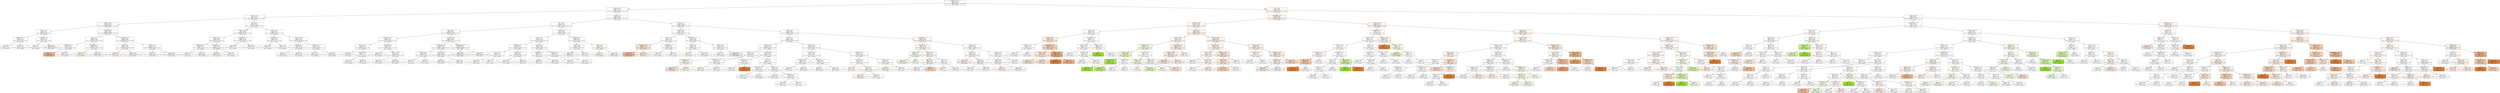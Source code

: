 digraph Tree {
node [shape=box, style="filled", color="black"] ;
0 [label="graphSize <= 22.5\ngini = 0.833\nsamples = 33577\nvalue = [6425, 5332, 5506, 5404, 5404, 5506]\nclass = mean", fillcolor="#fefbf9"] ;
1 [label="sdComm <= 0.065\ngini = 0.833\nsamples = 25125\nvalue = [4587, 4030, 4094, 4160, 4160, 4094]\nclass = mean", fillcolor="#fefcfb"] ;
0 -> 1 [labeldistance=2.5, labelangle=45, headlabel="True"] ;
2 [label="sdComm <= 0.02\ngini = 0.833\nsamples = 11572\nvalue = [2082, 1738, 1900, 1976, 1976, 1900]\nclass = mean", fillcolor="#fffefd"] ;
1 -> 2 ;
3 [label="sdComp <= 0.02\ngini = 0.833\nsamples = 6786\nvalue = [1290, 1028, 1098, 1136, 1136, 1098]\nclass = mean", fillcolor="#fefcfa"] ;
2 -> 3 ;
4 [label="nbproc <= 4.5\ngini = 0.827\nsamples = 458\nvalue = [68, 66, 64, 98, 98, 64]\nclass = minmax", fillcolor="#ffffff"] ;
3 -> 4 ;
5 [label="graphDepth <= 3.5\ngini = 0.787\nsamples = 180\nvalue = [20, 24, 16, 52, 52, 16]\nclass = minmax", fillcolor="#ffffff"] ;
4 -> 5 ;
6 [label="gini = 0.694\nsamples = 22\nvalue = [2, 4, 0, 8, 8, 0]\nclass = minmax", fillcolor="#ffffff"] ;
5 -> 6 ;
7 [label="gini = 0.795\nsamples = 158\nvalue = [18, 20, 16, 44, 44, 16]\nclass = minmax", fillcolor="#ffffff"] ;
5 -> 7 ;
8 [label="graphDepth <= 3.5\ngini = 0.833\nsamples = 278\nvalue = [48, 42, 48, 46, 46, 48]\nclass = mean", fillcolor="#ffffff"] ;
4 -> 8 ;
9 [label="gini = 0.773\nsamples = 90\nvalue = [0, 6, 24, 18, 18, 24]\nclass = maxmax", fillcolor="#ffffff"] ;
8 -> 9 ;
10 [label="gini = 0.821\nsamples = 188\nvalue = [48, 36, 24, 28, 28, 24]\nclass = mean", fillcolor="#fdf5ef"] ;
8 -> 10 ;
11 [label="sdComp <= 0.065\ngini = 0.832\nsamples = 6328\nvalue = [1222, 962, 1034, 1038, 1038, 1034]\nclass = mean", fillcolor="#fefbf8"] ;
3 -> 11 ;
12 [label="nbproc <= 4.5\ngini = 0.832\nsamples = 1988\nvalue = [370, 330, 344, 300, 300, 344]\nclass = mean", fillcolor="#fffdfc"] ;
11 -> 12 ;
13 [label="graphDepth <= 3.5\ngini = 0.829\nsamples = 688\nvalue = [124, 132, 126, 90, 90, 126]\nclass = median", fillcolor="#fefffd"] ;
12 -> 13 ;
14 [label="gini = 0.5\nsamples = 12\nvalue = [8, 0, 2, 0, 0, 2]\nclass = mean", fillcolor="#efb388"] ;
13 -> 14 ;
15 [label="gini = 0.83\nsamples = 676\nvalue = [116, 132, 124, 90, 90, 124]\nclass = median", fillcolor="#fefffc"] ;
13 -> 15 ;
16 [label="graphDepth <= 3.5\ngini = 0.833\nsamples = 1300\nvalue = [246, 198, 218, 210, 210, 218]\nclass = mean", fillcolor="#fefcfa"] ;
12 -> 16 ;
17 [label="gini = 0.795\nsamples = 48\nvalue = [2, 14, 10, 6, 6, 10]\nclass = median", fillcolor="#f5fcea"] ;
16 -> 17 ;
18 [label="gini = 0.832\nsamples = 1252\nvalue = [244, 184, 208, 204, 204, 208]\nclass = mean", fillcolor="#fefbf8"] ;
16 -> 18 ;
19 [label="graphDepth <= 3.5\ngini = 0.832\nsamples = 4340\nvalue = [852, 632, 690, 738, 738, 690]\nclass = mean", fillcolor="#fefbf9"] ;
11 -> 19 ;
20 [label="nbproc <= 4.5\ngini = 0.831\nsamples = 1548\nvalue = [314, 226, 266, 238, 238, 266]\nclass = mean", fillcolor="#fefaf8"] ;
19 -> 20 ;
21 [label="gini = 0.83\nsamples = 360\nvalue = [74, 62, 62, 50, 50, 62]\nclass = mean", fillcolor="#fefaf7"] ;
20 -> 21 ;
22 [label="gini = 0.831\nsamples = 1188\nvalue = [240, 164, 204, 188, 188, 204]\nclass = mean", fillcolor="#fefaf8"] ;
20 -> 22 ;
23 [label="nbproc <= 4.5\ngini = 0.831\nsamples = 2792\nvalue = [538, 406, 424, 500, 500, 424]\nclass = mean", fillcolor="#fffdfc"] ;
19 -> 23 ;
24 [label="gini = 0.831\nsamples = 916\nvalue = [170, 138, 136, 168, 168, 136]\nclass = mean", fillcolor="#fffffe"] ;
23 -> 24 ;
25 [label="gini = 0.831\nsamples = 1876\nvalue = [368, 268, 288, 332, 332, 288]\nclass = mean", fillcolor="#fefcfa"] ;
23 -> 25 ;
26 [label="nbproc <= 4.5\ngini = 0.833\nsamples = 4786\nvalue = [792, 710, 802, 840, 840, 802]\nclass = minmax", fillcolor="#ffffff"] ;
2 -> 26 ;
27 [label="sdComp <= 0.065\ngini = 0.833\nsamples = 2054\nvalue = [366, 308, 364, 326, 326, 364]\nclass = mean", fillcolor="#ffffff"] ;
26 -> 27 ;
28 [label="sdComp <= 0.02\ngini = 0.831\nsamples = 448\nvalue = [64, 64, 76, 84, 84, 76]\nclass = minmax", fillcolor="#ffffff"] ;
27 -> 28 ;
29 [label="graphDepth <= 3.5\ngini = 0.832\nsamples = 218\nvalue = [36, 38, 32, 40, 40, 32]\nclass = minmax", fillcolor="#ffffff"] ;
28 -> 29 ;
30 [label="gini = 0.82\nsamples = 38\nvalue = [8, 6, 4, 8, 8, 4]\nclass = mean", fillcolor="#ffffff"] ;
29 -> 30 ;
31 [label="gini = 0.833\nsamples = 180\nvalue = [28, 32, 28, 32, 32, 28]\nclass = median", fillcolor="#ffffff"] ;
29 -> 31 ;
32 [label="graphDepth <= 3.5\ngini = 0.826\nsamples = 230\nvalue = [28, 26, 44, 44, 44, 44]\nclass = maxmax", fillcolor="#ffffff"] ;
28 -> 32 ;
33 [label="gini = 0.832\nsamples = 50\nvalue = [8, 10, 8, 8, 8, 8]\nclass = median", fillcolor="#fafef6"] ;
32 -> 33 ;
34 [label="gini = 0.82\nsamples = 180\nvalue = [20, 16, 36, 36, 36, 36]\nclass = maxmax", fillcolor="#ffffff"] ;
32 -> 34 ;
35 [label="graphDepth <= 3.5\ngini = 0.832\nsamples = 1606\nvalue = [302, 244, 288, 242, 242, 288]\nclass = mean", fillcolor="#fffefd"] ;
27 -> 35 ;
36 [label="gini = 0.826\nsamples = 530\nvalue = [90, 72, 112, 72, 72, 112]\nclass = maxmax", fillcolor="#ffffff"] ;
35 -> 36 ;
37 [label="gini = 0.832\nsamples = 1076\nvalue = [212, 172, 176, 170, 170, 176]\nclass = mean", fillcolor="#fefaf7"] ;
35 -> 37 ;
38 [label="sdComp <= 0.02\ngini = 0.832\nsamples = 2732\nvalue = [426, 402, 438, 514, 514, 438]\nclass = minmax", fillcolor="#ffffff"] ;
26 -> 38 ;
39 [label="graphDepth <= 3.5\ngini = 0.822\nsamples = 196\nvalue = [32, 28, 44, 24, 24, 44]\nclass = maxmax", fillcolor="#ffffff"] ;
38 -> 39 ;
40 [label="gini = 0.806\nsamples = 48\nvalue = [8, 8, 4, 12, 12, 4]\nclass = minmax", fillcolor="#ffffff"] ;
39 -> 40 ;
41 [label="gini = 0.796\nsamples = 148\nvalue = [24, 20, 40, 12, 12, 40]\nclass = maxmax", fillcolor="#ffffff"] ;
39 -> 41 ;
42 [label="sdComp <= 0.065\ngini = 0.831\nsamples = 2536\nvalue = [394, 374, 394, 490, 490, 394]\nclass = minmax", fillcolor="#ffffff"] ;
38 -> 42 ;
43 [label="graphDepth <= 3.5\ngini = 0.827\nsamples = 456\nvalue = [72, 44, 82, 88, 88, 82]\nclass = minmax", fillcolor="#ffffff"] ;
42 -> 43 ;
44 [label="gini = 0.771\nsamples = 76\nvalue = [8, 0, 22, 12, 12, 22]\nclass = maxmax", fillcolor="#ffffff"] ;
43 -> 44 ;
45 [label="gini = 0.828\nsamples = 380\nvalue = [64, 44, 60, 76, 76, 60]\nclass = minmax", fillcolor="#ffffff"] ;
43 -> 45 ;
46 [label="graphDepth <= 3.5\ngini = 0.831\nsamples = 2080\nvalue = [322, 330, 312, 402, 402, 312]\nclass = minmax", fillcolor="#ffffff"] ;
42 -> 46 ;
47 [label="gini = 0.822\nsamples = 408\nvalue = [44, 72, 56, 90, 90, 56]\nclass = minmax", fillcolor="#ffffff"] ;
46 -> 47 ;
48 [label="gini = 0.832\nsamples = 1672\nvalue = [278, 258, 256, 312, 312, 256]\nclass = minmax", fillcolor="#ffffff"] ;
46 -> 48 ;
49 [label="sdComp <= 0.2\ngini = 0.833\nsamples = 13553\nvalue = [2505, 2292, 2194, 2184, 2184, 2194]\nclass = mean", fillcolor="#fffdfb"] ;
1 -> 49 ;
50 [label="CCR <= 0.55\ngini = 0.833\nsamples = 7671\nvalue = [1429, 1342, 1202, 1248, 1248, 1202]\nclass = mean", fillcolor="#fffdfc"] ;
49 -> 50 ;
51 [label="nbproc <= 4.5\ngini = 0.832\nsamples = 5723\nvalue = [1089, 978, 944, 884, 884, 944]\nclass = mean", fillcolor="#fefcfa"] ;
50 -> 51 ;
52 [label="graphDepth <= 3.5\ngini = 0.831\nsamples = 1101\nvalue = [181, 172, 214, 160, 160, 214]\nclass = maxmax", fillcolor="#ffffff"] ;
51 -> 52 ;
53 [label="sdComp <= 0.02\ngini = 0.805\nsamples = 221\nvalue = [29, 20, 58, 28, 28, 58]\nclass = maxmax", fillcolor="#ffffff"] ;
52 -> 53 ;
54 [label="gini = 0.833\nsamples = 48\nvalue = [8, 8, 8, 8, 8, 8]\nclass = mean", fillcolor="#ffffff"] ;
53 -> 54 ;
55 [label="sdComp <= 0.065\ngini = 0.787\nsamples = 173\nvalue = [21, 12, 50, 20, 20, 50]\nclass = maxmax", fillcolor="#ffffff"] ;
53 -> 55 ;
56 [label="gini = 0.734\nsamples = 26\nvalue = [6, 4, 8, 0, 0, 8]\nclass = maxmax", fillcolor="#ffffff"] ;
55 -> 56 ;
57 [label="gini = 0.786\nsamples = 147\nvalue = [15, 8, 42, 20, 20, 42]\nclass = maxmax", fillcolor="#ffffff"] ;
55 -> 57 ;
58 [label="sdComp <= 0.02\ngini = 0.832\nsamples = 880\nvalue = [152, 152, 156, 132, 132, 156]\nclass = maxmax", fillcolor="#ffffff"] ;
52 -> 58 ;
59 [label="gini = 0.828\nsamples = 176\nvalue = [22, 26, 28, 36, 36, 28]\nclass = minmax", fillcolor="#ffffff"] ;
58 -> 59 ;
60 [label="sdComp <= 0.065\ngini = 0.831\nsamples = 704\nvalue = [130, 126, 128, 96, 96, 128]\nclass = mean", fillcolor="#fffffe"] ;
58 -> 60 ;
61 [label="gini = 0.802\nsamples = 108\nvalue = [24, 16, 26, 8, 8, 26]\nclass = maxmax", fillcolor="#ffffff"] ;
60 -> 61 ;
62 [label="gini = 0.832\nsamples = 596\nvalue = [106, 110, 102, 88, 88, 102]\nclass = median", fillcolor="#fefffd"] ;
60 -> 62 ;
63 [label="sdComp <= 0.065\ngini = 0.832\nsamples = 4622\nvalue = [908, 806, 730, 724, 724, 730]\nclass = mean", fillcolor="#fefcfa"] ;
51 -> 63 ;
64 [label="graphDepth <= 3.5\ngini = 0.833\nsamples = 1594\nvalue = [264, 286, 262, 260, 260, 262]\nclass = median", fillcolor="#fdfffc"] ;
63 -> 64 ;
65 [label="sdComp <= 0.02\ngini = 0.828\nsamples = 106\nvalue = [16, 22, 14, 20, 20, 14]\nclass = median", fillcolor="#fdfefa"] ;
64 -> 65 ;
66 [label="gini = 0.784\nsamples = 36\nvalue = [10, 10, 6, 2, 2, 6]\nclass = mean", fillcolor="#ffffff"] ;
65 -> 66 ;
67 [label="gini = 0.805\nsamples = 70\nvalue = [6, 12, 8, 18, 18, 8]\nclass = minmax", fillcolor="#ffffff"] ;
65 -> 67 ;
68 [label="sdComp <= 0.02\ngini = 0.833\nsamples = 1488\nvalue = [248, 264, 248, 240, 240, 248]\nclass = median", fillcolor="#fefffc"] ;
64 -> 68 ;
69 [label="gini = 0.833\nsamples = 584\nvalue = [88, 104, 96, 100, 100, 96]\nclass = median", fillcolor="#fefffd"] ;
68 -> 69 ;
70 [label="gini = 0.833\nsamples = 904\nvalue = [160, 160, 152, 140, 140, 152]\nclass = mean", fillcolor="#ffffff"] ;
68 -> 70 ;
71 [label="graphDepth <= 3.5\ngini = 0.831\nsamples = 3028\nvalue = [644, 520, 468, 464, 464, 468]\nclass = mean", fillcolor="#fef9f5"] ;
63 -> 71 ;
72 [label="gini = 0.826\nsamples = 762\nvalue = [186, 116, 120, 110, 110, 120]\nclass = mean", fillcolor="#fcf2eb"] ;
71 -> 72 ;
73 [label="gini = 0.831\nsamples = 2266\nvalue = [458, 404, 348, 354, 354, 348]\nclass = mean", fillcolor="#fefbf9"] ;
71 -> 73 ;
74 [label="sdComm <= 0.65\ngini = 0.83\nsamples = 1948\nvalue = [340, 364, 258, 364, 364, 258]\nclass = median", fillcolor="#ffffff"] ;
50 -> 74 ;
75 [label="nbproc <= 4.5\ngini = 0.828\nsamples = 1328\nvalue = [226, 242, 166, 264, 264, 166]\nclass = minmax", fillcolor="#ffffff"] ;
74 -> 75 ;
76 [label="graphDepth <= 3.5\ngini = 0.827\nsamples = 822\nvalue = [146, 164, 100, 156, 156, 100]\nclass = median", fillcolor="#fefffd"] ;
75 -> 76 ;
77 [label="sdComm <= 0.2\ngini = 0.831\nsamples = 86\nvalue = [14, 16, 12, 16, 16, 12]\nclass = median", fillcolor="#ffffff"] ;
76 -> 77 ;
78 [label="gini = 0.826\nsamples = 50\nvalue = [10, 8, 10, 6, 6, 10]\nclass = mean", fillcolor="#ffffff"] ;
77 -> 78 ;
79 [label="gini = 0.778\nsamples = 36\nvalue = [4, 8, 2, 10, 10, 2]\nclass = minmax", fillcolor="#ffffff"] ;
77 -> 79 ;
80 [label="sdComm <= 0.2\ngini = 0.826\nsamples = 736\nvalue = [132, 148, 88, 140, 140, 88]\nclass = median", fillcolor="#fefffc"] ;
76 -> 80 ;
81 [label="gini = 0.825\nsamples = 548\nvalue = [96, 112, 64, 106, 106, 64]\nclass = median", fillcolor="#fefffc"] ;
80 -> 81 ;
82 [label="gini = 0.829\nsamples = 188\nvalue = [36, 36, 24, 34, 34, 24]\nclass = mean", fillcolor="#ffffff"] ;
80 -> 82 ;
83 [label="sdComm <= 0.2\ngini = 0.826\nsamples = 506\nvalue = [80, 78, 66, 108, 108, 66]\nclass = minmax", fillcolor="#ffffff"] ;
75 -> 83 ;
84 [label="graphDepth <= 3.5\ngini = 0.83\nsamples = 372\nvalue = [58, 54, 56, 74, 74, 56]\nclass = minmax", fillcolor="#ffffff"] ;
83 -> 84 ;
85 [label="gini = 0.833\nsamples = 84\nvalue = [14, 14, 14, 14, 14, 14]\nclass = mean", fillcolor="#ffffff"] ;
84 -> 85 ;
86 [label="gini = 0.828\nsamples = 288\nvalue = [44, 40, 42, 60, 60, 42]\nclass = minmax", fillcolor="#ffffff"] ;
84 -> 86 ;
87 [label="graphDepth <= 3.5\ngini = 0.801\nsamples = 134\nvalue = [22, 24, 10, 34, 34, 10]\nclass = minmax", fillcolor="#ffffff"] ;
83 -> 87 ;
88 [label="gini = 0.829\nsamples = 54\nvalue = [6, 8, 10, 10, 10, 10]\nclass = maxmax", fillcolor="#ffffff"] ;
87 -> 88 ;
89 [label="gini = 0.74\nsamples = 80\nvalue = [16, 16, 0, 24, 24, 0]\nclass = minmax", fillcolor="#ffffff"] ;
87 -> 89 ;
90 [label="graphDepth <= 3.5\ngini = 0.831\nsamples = 620\nvalue = [114, 122, 92, 100, 100, 92]\nclass = median", fillcolor="#fdfffc"] ;
74 -> 90 ;
91 [label="nbproc <= 4.5\ngini = 0.828\nsamples = 190\nvalue = [38, 32, 24, 36, 36, 24]\nclass = mean", fillcolor="#fffdfc"] ;
90 -> 91 ;
92 [label="gini = 0.809\nsamples = 48\nvalue = [12, 8, 4, 10, 10, 4]\nclass = mean", fillcolor="#fef8f5"] ;
91 -> 92 ;
93 [label="gini = 0.831\nsamples = 142\nvalue = [26, 24, 20, 26, 26, 20]\nclass = mean", fillcolor="#ffffff"] ;
91 -> 93 ;
94 [label="nbproc <= 4.5\ngini = 0.831\nsamples = 430\nvalue = [76, 90, 68, 64, 64, 68]\nclass = median", fillcolor="#fbfef7"] ;
90 -> 94 ;
95 [label="gini = 0.832\nsamples = 50\nvalue = [8, 10, 8, 8, 8, 8]\nclass = median", fillcolor="#fafef6"] ;
94 -> 95 ;
96 [label="gini = 0.83\nsamples = 380\nvalue = [68, 80, 60, 56, 56, 60]\nclass = median", fillcolor="#fbfef7"] ;
94 -> 96 ;
97 [label="sdComm <= 0.2\ngini = 0.833\nsamples = 5882\nvalue = [1076, 950, 992, 936, 936, 992]\nclass = mean", fillcolor="#fffdfc"] ;
49 -> 97 ;
98 [label="sdComp <= 0.65\ngini = 0.831\nsamples = 1022\nvalue = [198, 144, 188, 152, 152, 188]\nclass = mean", fillcolor="#fffdfd"] ;
97 -> 98 ;
99 [label="nbproc <= 4.5\ngini = 0.823\nsamples = 570\nvalue = [114, 72, 120, 72, 72, 120]\nclass = maxmax", fillcolor="#ffffff"] ;
98 -> 99 ;
100 [label="graphDepth <= 3.5\ngini = 0.791\nsamples = 138\nvalue = [48, 18, 22, 14, 14, 22]\nclass = mean", fillcolor="#f9e3d3"] ;
99 -> 100 ;
101 [label="gini = 0.529\nsamples = 22\nvalue = [14, 0, 0, 4, 4, 0]\nclass = mean", fillcolor="#f1b991"] ;
100 -> 101 ;
102 [label="gini = 0.803\nsamples = 116\nvalue = [34, 18, 22, 10, 10, 22]\nclass = mean", fillcolor="#fcefe6"] ;
100 -> 102 ;
103 [label="graphDepth <= 3.5\ngini = 0.822\nsamples = 432\nvalue = [66, 54, 98, 58, 58, 98]\nclass = maxmax", fillcolor="#ffffff"] ;
99 -> 103 ;
104 [label="gini = 0.69\nsamples = 68\nvalue = [2, 2, 26, 6, 6, 26]\nclass = maxmax", fillcolor="#ffffff"] ;
103 -> 104 ;
105 [label="gini = 0.83\nsamples = 364\nvalue = [64, 52, 72, 52, 52, 72]\nclass = maxmax", fillcolor="#ffffff"] ;
103 -> 105 ;
106 [label="graphDepth <= 3.5\ngini = 0.832\nsamples = 452\nvalue = [84, 72, 68, 80, 80, 68]\nclass = mean", fillcolor="#fffefd"] ;
98 -> 106 ;
107 [label="nbproc <= 4.5\ngini = 0.827\nsamples = 260\nvalue = [42, 50, 32, 52, 52, 32]\nclass = minmax", fillcolor="#ffffff"] ;
106 -> 107 ;
108 [label="gini = 0.821\nsamples = 70\nvalue = [10, 8, 10, 16, 16, 10]\nclass = minmax", fillcolor="#ffffff"] ;
107 -> 108 ;
109 [label="gini = 0.824\nsamples = 190\nvalue = [32, 42, 22, 36, 36, 22]\nclass = median", fillcolor="#fbfef7"] ;
107 -> 109 ;
110 [label="nbproc <= 4.5\ngini = 0.826\nsamples = 192\nvalue = [42, 22, 36, 28, 28, 36]\nclass = mean", fillcolor="#fefaf7"] ;
106 -> 110 ;
111 [label="gini = 0.832\nsamples = 150\nvalue = [24, 22, 24, 28, 28, 24]\nclass = minmax", fillcolor="#ffffff"] ;
110 -> 111 ;
112 [label="gini = 0.653\nsamples = 42\nvalue = [18, 0, 12, 0, 0, 12]\nclass = mean", fillcolor="#fae6d7"] ;
110 -> 112 ;
113 [label="sdComp <= 2.0\ngini = 0.833\nsamples = 4860\nvalue = [878, 806, 804, 784, 784, 804]\nclass = mean", fillcolor="#fffdfb"] ;
97 -> 113 ;
114 [label="nbproc <= 4.5\ngini = 0.833\nsamples = 3394\nvalue = [578, 560, 566, 562, 562, 566]\nclass = mean", fillcolor="#fffefe"] ;
113 -> 114 ;
115 [label="sdComp <= 0.65\ngini = 0.832\nsamples = 1002\nvalue = [160, 138, 168, 184, 184, 168]\nclass = minmax", fillcolor="#ffffff"] ;
114 -> 115 ;
116 [label="sdComm <= 0.65\ngini = 0.829\nsamples = 346\nvalue = [72, 70, 50, 52, 52, 50]\nclass = mean", fillcolor="#fffefe"] ;
115 -> 116 ;
117 [label="graphDepth <= 3.5\ngini = 0.765\nsamples = 76\nvalue = [26, 22, 6, 8, 8, 6]\nclass = mean", fillcolor="#fdf6f0"] ;
116 -> 117 ;
118 [label="gini = 0.678\nsamples = 34\nvalue = [16, 10, 2, 2, 2, 2]\nclass = mean", fillcolor="#f8e0ce"] ;
117 -> 118 ;
119 [label="gini = 0.803\nsamples = 42\nvalue = [10, 12, 4, 6, 6, 4]\nclass = median", fillcolor="#f9fdf3"] ;
117 -> 119 ;
120 [label="graphDepth <= 3.5\ngini = 0.833\nsamples = 270\nvalue = [46, 48, 44, 44, 44, 44]\nclass = median", fillcolor="#fefffd"] ;
116 -> 120 ;
121 [label="gini = 0.825\nsamples = 98\nvalue = [20, 22, 16, 12, 12, 16]\nclass = median", fillcolor="#fcfefa"] ;
120 -> 121 ;
122 [label="gini = 0.832\nsamples = 172\nvalue = [26, 26, 28, 32, 32, 28]\nclass = minmax", fillcolor="#ffffff"] ;
120 -> 122 ;
123 [label="sdComm <= 0.65\ngini = 0.826\nsamples = 656\nvalue = [88, 68, 118, 132, 132, 118]\nclass = minmax", fillcolor="#ffffff"] ;
115 -> 123 ;
124 [label="graphDepth <= 3.5\ngini = 0.736\nsamples = 64\nvalue = [8, 4, 4, 22, 22, 4]\nclass = minmax", fillcolor="#ffffff"] ;
123 -> 124 ;
125 [label="gini = 0.713\nsamples = 60\nvalue = [4, 4, 4, 22, 22, 4]\nclass = minmax", fillcolor="#ffffff"] ;
124 -> 125 ;
126 [label="gini = 0.0\nsamples = 4\nvalue = [4, 0, 0, 0, 0, 0]\nclass = mean", fillcolor="#e58139"] ;
124 -> 126 ;
127 [label="CCR <= 5.5\ngini = 0.827\nsamples = 592\nvalue = [80, 64, 114, 110, 110, 114]\nclass = maxmax", fillcolor="#ffffff"] ;
123 -> 127 ;
128 [label="graphDepth <= 3.5\ngini = 0.81\nsamples = 306\nvalue = [32, 18, 68, 60, 60, 68]\nclass = maxmax", fillcolor="#ffffff"] ;
127 -> 128 ;
129 [label="gini = 0.764\nsamples = 134\nvalue = [8, 2, 40, 22, 22, 40]\nclass = maxmax", fillcolor="#ffffff"] ;
128 -> 129 ;
130 [label="gini = 0.821\nsamples = 172\nvalue = [24, 16, 28, 38, 38, 28]\nclass = minmax", fillcolor="#ffffff"] ;
128 -> 130 ;
131 [label="sdComm <= 6.5\ngini = 0.833\nsamples = 286\nvalue = [48, 46, 46, 50, 50, 46]\nclass = minmax", fillcolor="#ffffff"] ;
127 -> 131 ;
132 [label="gini = 0.832\nsamples = 118\nvalue = [20, 18, 18, 22, 22, 18]\nclass = minmax", fillcolor="#ffffff"] ;
131 -> 132 ;
133 [label="graphDepth <= 3.5\ngini = 0.833\nsamples = 168\nvalue = [28, 28, 28, 28, 28, 28]\nclass = mean", fillcolor="#ffffff"] ;
131 -> 133 ;
134 [label="gini = 0.833\nsamples = 96\nvalue = [16, 16, 16, 16, 16, 16]\nclass = mean", fillcolor="#ffffff"] ;
133 -> 134 ;
135 [label="gini = 0.833\nsamples = 72\nvalue = [12, 12, 12, 12, 12, 12]\nclass = mean", fillcolor="#ffffff"] ;
133 -> 135 ;
136 [label="sdComp <= 0.65\ngini = 0.833\nsamples = 2392\nvalue = [418, 422, 398, 378, 378, 398]\nclass = median", fillcolor="#ffffff"] ;
114 -> 136 ;
137 [label="sdComm <= 0.65\ngini = 0.832\nsamples = 960\nvalue = [154, 154, 148, 178, 178, 148]\nclass = minmax", fillcolor="#ffffff"] ;
136 -> 137 ;
138 [label="graphDepth <= 3.5\ngini = 0.833\nsamples = 286\nvalue = [48, 46, 46, 50, 50, 46]\nclass = minmax", fillcolor="#ffffff"] ;
137 -> 138 ;
139 [label="gini = 0.833\nsamples = 24\nvalue = [4, 4, 4, 4, 4, 4]\nclass = mean", fillcolor="#ffffff"] ;
138 -> 139 ;
140 [label="gini = 0.833\nsamples = 262\nvalue = [44, 42, 42, 46, 46, 42]\nclass = minmax", fillcolor="#ffffff"] ;
138 -> 140 ;
141 [label="graphDepth <= 3.5\ngini = 0.832\nsamples = 674\nvalue = [106, 108, 102, 128, 128, 102]\nclass = minmax", fillcolor="#ffffff"] ;
137 -> 141 ;
142 [label="gini = 0.832\nsamples = 172\nvalue = [30, 26, 26, 32, 32, 26]\nclass = minmax", fillcolor="#ffffff"] ;
141 -> 142 ;
143 [label="gini = 0.831\nsamples = 502\nvalue = [76, 82, 76, 96, 96, 76]\nclass = minmax", fillcolor="#ffffff"] ;
141 -> 143 ;
144 [label="graphDepth <= 3.5\ngini = 0.831\nsamples = 1432\nvalue = [264, 268, 250, 200, 200, 250]\nclass = median", fillcolor="#fffffe"] ;
136 -> 144 ;
145 [label="sdComm <= 0.65\ngini = 0.833\nsamples = 978\nvalue = [170, 168, 166, 154, 154, 166]\nclass = mean", fillcolor="#ffffff"] ;
144 -> 145 ;
146 [label="gini = 0.831\nsamples = 350\nvalue = [42, 60, 64, 60, 60, 64]\nclass = maxmax", fillcolor="#ffffff"] ;
145 -> 146 ;
147 [label="CCR <= 5.5\ngini = 0.831\nsamples = 628\nvalue = [128, 108, 102, 94, 94, 102]\nclass = mean", fillcolor="#fefaf7"] ;
145 -> 147 ;
148 [label="gini = 0.83\nsamples = 532\nvalue = [116, 92, 80, 82, 82, 80]\nclass = mean", fillcolor="#fef8f4"] ;
147 -> 148 ;
149 [label="gini = 0.82\nsamples = 96\nvalue = [12, 16, 22, 12, 12, 22]\nclass = maxmax", fillcolor="#ffffff"] ;
147 -> 149 ;
150 [label="sdComm <= 0.65\ngini = 0.82\nsamples = 454\nvalue = [94, 100, 84, 46, 46, 84]\nclass = median", fillcolor="#fdfffc"] ;
144 -> 150 ;
151 [label="gini = 0.826\nsamples = 236\nvalue = [44, 56, 36, 32, 32, 36]\nclass = median", fillcolor="#f9fdf3"] ;
150 -> 151 ;
152 [label="gini = 0.801\nsamples = 218\nvalue = [50, 44, 48, 14, 14, 48]\nclass = mean", fillcolor="#fffefd"] ;
150 -> 152 ;
153 [label="graphDepth <= 3.5\ngini = 0.831\nsamples = 1466\nvalue = [300, 246, 238, 222, 222, 238]\nclass = mean", fillcolor="#fef9f6"] ;
113 -> 153 ;
154 [label="sdComp <= 6.5\ngini = 0.813\nsamples = 160\nvalue = [42, 34, 26, 16, 16, 26]\nclass = mean", fillcolor="#fdf7f2"] ;
153 -> 154 ;
155 [label="sdComm <= 5.5\ngini = 0.727\nsamples = 44\nvalue = [12, 16, 0, 8, 8, 0]\nclass = median", fillcolor="#f3fce6"] ;
154 -> 155 ;
156 [label="gini = 0.741\nsamples = 36\nvalue = [8, 12, 0, 8, 8, 0]\nclass = median", fillcolor="#f1fbe3"] ;
155 -> 156 ;
157 [label="gini = 0.5\nsamples = 8\nvalue = [4, 4, 0, 0, 0, 0]\nclass = mean", fillcolor="#ffffff"] ;
155 -> 157 ;
158 [label="sdComm <= 6.5\ngini = 0.799\nsamples = 116\nvalue = [30, 18, 26, 8, 8, 26]\nclass = mean", fillcolor="#fef9f6"] ;
154 -> 158 ;
159 [label="nbproc <= 4.5\ngini = 0.742\nsamples = 64\nvalue = [20, 12, 16, 0, 0, 16]\nclass = mean", fillcolor="#fdf4ee"] ;
158 -> 159 ;
160 [label="gini = 0.747\nsamples = 56\nvalue = [16, 12, 14, 0, 0, 14]\nclass = mean", fillcolor="#fef9f6"] ;
159 -> 160 ;
161 [label="gini = 0.625\nsamples = 8\nvalue = [4, 0, 2, 0, 0, 2]\nclass = mean", fillcolor="#f6d5bd"] ;
159 -> 161 ;
162 [label="nbproc <= 4.5\ngini = 0.828\nsamples = 52\nvalue = [10, 6, 10, 8, 8, 10]\nclass = mean", fillcolor="#ffffff"] ;
158 -> 162 ;
163 [label="gini = 0.833\nsamples = 12\nvalue = [2, 2, 2, 2, 2, 2]\nclass = mean", fillcolor="#ffffff"] ;
162 -> 163 ;
164 [label="gini = 0.825\nsamples = 40\nvalue = [8, 4, 8, 6, 6, 8]\nclass = mean", fillcolor="#ffffff"] ;
162 -> 164 ;
165 [label="sdComm <= 2.0\ngini = 0.832\nsamples = 1306\nvalue = [258, 212, 212, 206, 206, 212]\nclass = mean", fillcolor="#fefaf7"] ;
153 -> 165 ;
166 [label="sdComp <= 6.5\ngini = 0.831\nsamples = 578\nvalue = [118, 96, 98, 84, 84, 98]\nclass = mean", fillcolor="#fefaf7"] ;
165 -> 166 ;
167 [label="gini = 0.818\nsamples = 72\nvalue = [20, 12, 10, 10, 10, 10]\nclass = mean", fillcolor="#fceee5"] ;
166 -> 167 ;
168 [label="nbproc <= 4.5\ngini = 0.832\nsamples = 506\nvalue = [98, 84, 88, 74, 74, 88]\nclass = mean", fillcolor="#fefcfa"] ;
166 -> 168 ;
169 [label="gini = 0.832\nsamples = 400\nvalue = [76, 64, 70, 60, 60, 70]\nclass = mean", fillcolor="#fffdfb"] ;
168 -> 169 ;
170 [label="gini = 0.829\nsamples = 106\nvalue = [22, 20, 18, 14, 14, 18]\nclass = mean", fillcolor="#fefcfa"] ;
168 -> 170 ;
171 [label="sdComm <= 6.5\ngini = 0.832\nsamples = 728\nvalue = [140, 116, 114, 122, 122, 114]\nclass = mean", fillcolor="#fefbf9"] ;
165 -> 171 ;
172 [label="sdComp <= 6.5\ngini = 0.833\nsamples = 668\nvalue = [128, 108, 106, 110, 110, 106]\nclass = mean", fillcolor="#fefbf9"] ;
171 -> 172 ;
173 [label="gini = 0.831\nsamples = 126\nvalue = [26, 20, 20, 20, 20, 20]\nclass = mean", fillcolor="#fef8f4"] ;
172 -> 173 ;
174 [label="gini = 0.833\nsamples = 542\nvalue = [102, 88, 86, 90, 90, 86]\nclass = mean", fillcolor="#fefcfa"] ;
172 -> 174 ;
175 [label="gini = 0.827\nsamples = 60\nvalue = [12, 8, 8, 12, 12, 8]\nclass = mean", fillcolor="#ffffff"] ;
171 -> 175 ;
176 [label="CCR <= 0.55\ngini = 0.83\nsamples = 8452\nvalue = [1838, 1302, 1412, 1244, 1244, 1412]\nclass = mean", fillcolor="#fdf7f3"] ;
0 -> 176 [labeldistance=2.5, labelangle=-45, headlabel="False"] ;
177 [label="graphDepth <= 9.0\ngini = 0.823\nsamples = 3708\nvalue = [912, 564, 656, 460, 460, 656]\nclass = mean", fillcolor="#fdf4ee"] ;
176 -> 177 ;
178 [label="sdComm <= 0.02\ngini = 0.814\nsamples = 1596\nvalue = [402, 222, 326, 160, 160, 326]\nclass = mean", fillcolor="#fdf7f3"] ;
177 -> 178 ;
179 [label="nbproc <= 4.5\ngini = 0.785\nsamples = 540\nvalue = [132, 64, 140, 32, 32, 140]\nclass = maxmax", fillcolor="#ffffff"] ;
178 -> 179 ;
180 [label="sdComp <= 0.02\ngini = 0.808\nsamples = 178\nvalue = [54, 20, 30, 22, 22, 30]\nclass = mean", fillcolor="#fbebdf"] ;
179 -> 180 ;
181 [label="graphSize <= 40.0\ngini = 0.791\nsamples = 60\nvalue = [2, 6, 16, 10, 10, 16]\nclass = maxmax", fillcolor="#ffffff"] ;
180 -> 181 ;
182 [label="gini = 0.783\nsamples = 56\nvalue = [2, 6, 16, 8, 8, 16]\nclass = maxmax", fillcolor="#ffffff"] ;
181 -> 182 ;
183 [label="gini = 0.5\nsamples = 4\nvalue = [0, 0, 0, 2, 2, 0]\nclass = minmax", fillcolor="#ffffff"] ;
181 -> 183 ;
184 [label="graphSize <= 40.0\ngini = 0.743\nsamples = 118\nvalue = [52, 14, 14, 12, 12, 14]\nclass = mean", fillcolor="#f6d1b7"] ;
180 -> 184 ;
185 [label="sdComp <= 0.065\ngini = 0.802\nsamples = 86\nvalue = [28, 14, 10, 12, 12, 10]\nclass = mean", fillcolor="#fae7d9"] ;
184 -> 185 ;
186 [label="gini = 0.72\nsamples = 10\nvalue = [4, 2, 2, 0, 0, 2]\nclass = mean", fillcolor="#f8e0ce"] ;
185 -> 186 ;
187 [label="gini = 0.803\nsamples = 76\nvalue = [24, 12, 8, 12, 12, 8]\nclass = mean", fillcolor="#fae7da"] ;
185 -> 187 ;
188 [label="sdComp <= 0.065\ngini = 0.406\nsamples = 32\nvalue = [24, 0, 4, 0, 0, 4]\nclass = mean", fillcolor="#eca572"] ;
184 -> 188 ;
189 [label="gini = 0.0\nsamples = 8\nvalue = [8, 0, 0, 0, 0, 0]\nclass = mean", fillcolor="#e58139"] ;
188 -> 189 ;
190 [label="gini = 0.5\nsamples = 24\nvalue = [16, 0, 4, 0, 0, 4]\nclass = mean", fillcolor="#efb388"] ;
188 -> 190 ;
191 [label="graphDepth <= 6.5\ngini = 0.753\nsamples = 362\nvalue = [78, 44, 110, 10, 10, 110]\nclass = maxmax", fillcolor="#ffffff"] ;
179 -> 191 ;
192 [label="sdComp <= 0.02\ngini = 0.747\nsamples = 246\nvalue = [44, 34, 78, 6, 6, 78]\nclass = maxmax", fillcolor="#ffffff"] ;
191 -> 192 ;
193 [label="gini = 0.758\nsamples = 32\nvalue = [6, 2, 10, 2, 2, 10]\nclass = maxmax", fillcolor="#ffffff"] ;
192 -> 193 ;
194 [label="sdComp <= 0.065\ngini = 0.743\nsamples = 214\nvalue = [38, 32, 68, 4, 4, 68]\nclass = maxmax", fillcolor="#ffffff"] ;
192 -> 194 ;
195 [label="gini = 0.722\nsamples = 48\nvalue = [8, 8, 16, 0, 0, 16]\nclass = maxmax", fillcolor="#ffffff"] ;
194 -> 195 ;
196 [label="gini = 0.749\nsamples = 166\nvalue = [30, 24, 52, 4, 4, 52]\nclass = maxmax", fillcolor="#ffffff"] ;
194 -> 196 ;
197 [label="sdComp <= 0.055\ngini = 0.752\nsamples = 116\nvalue = [34, 10, 32, 4, 4, 32]\nclass = mean", fillcolor="#fefcfa"] ;
191 -> 197 ;
198 [label="gini = 0.0\nsamples = 6\nvalue = [0, 6, 0, 0, 0, 0]\nclass = median", fillcolor="#9de539"] ;
197 -> 198 ;
199 [label="gini = 0.731\nsamples = 110\nvalue = [34, 4, 32, 4, 4, 32]\nclass = mean", fillcolor="#fefcfa"] ;
197 -> 199 ;
200 [label="nbproc <= 4.5\ngini = 0.821\nsamples = 1056\nvalue = [270, 158, 186, 128, 128, 186]\nclass = mean", fillcolor="#fcf3ec"] ;
178 -> 200 ;
201 [label="sdComp <= 0.065\ngini = 0.808\nsamples = 240\nvalue = [62, 54, 42, 20, 20, 42]\nclass = mean", fillcolor="#fefaf6"] ;
200 -> 201 ;
202 [label="graphDepth <= 6.5\ngini = 0.764\nsamples = 110\nvalue = [24, 38, 20, 4, 4, 20]\nclass = median", fillcolor="#effbdf"] ;
201 -> 202 ;
203 [label="sdComp <= 0.02\ngini = 0.696\nsamples = 56\nvalue = [14, 26, 6, 2, 2, 6]\nclass = median", fillcolor="#e3f8c6"] ;
202 -> 203 ;
204 [label="sdComm <= 0.065\ngini = 0.219\nsamples = 16\nvalue = [2, 14, 0, 0, 0, 0]\nclass = median", fillcolor="#abe955"] ;
203 -> 204 ;
205 [label="gini = 0.0\nsamples = 8\nvalue = [0, 8, 0, 0, 0, 0]\nclass = median", fillcolor="#9de539"] ;
204 -> 205 ;
206 [label="gini = 0.375\nsamples = 8\nvalue = [2, 6, 0, 0, 0, 0]\nclass = median", fillcolor="#beee7b"] ;
204 -> 206 ;
207 [label="sdComm <= 0.065\ngini = 0.77\nsamples = 40\nvalue = [12, 12, 6, 2, 2, 6]\nclass = mean", fillcolor="#ffffff"] ;
203 -> 207 ;
208 [label="gini = 0.75\nsamples = 16\nvalue = [4, 4, 4, 0, 0, 4]\nclass = mean", fillcolor="#ffffff"] ;
207 -> 208 ;
209 [label="gini = 0.75\nsamples = 24\nvalue = [8, 8, 2, 2, 2, 2]\nclass = mean", fillcolor="#ffffff"] ;
207 -> 209 ;
210 [label="sdComm <= 0.065\ngini = 0.779\nsamples = 54\nvalue = [10, 12, 14, 2, 2, 14]\nclass = maxmax", fillcolor="#ffffff"] ;
202 -> 210 ;
211 [label="sdComp <= 0.02\ngini = 0.66\nsamples = 20\nvalue = [0, 8, 6, 0, 0, 6]\nclass = median", fillcolor="#f1fbe3"] ;
210 -> 211 ;
212 [label="gini = 0.5\nsamples = 4\nvalue = [0, 0, 2, 0, 0, 2]\nclass = maxmax", fillcolor="#ffffff"] ;
211 -> 212 ;
213 [label="gini = 0.625\nsamples = 16\nvalue = [0, 8, 4, 0, 0, 4]\nclass = median", fillcolor="#def6bd"] ;
211 -> 213 ;
214 [label="sdComp <= 0.02\ngini = 0.782\nsamples = 34\nvalue = [10, 4, 8, 2, 2, 8]\nclass = mean", fillcolor="#fdf5f0"] ;
210 -> 214 ;
215 [label="gini = 0.75\nsamples = 8\nvalue = [0, 0, 2, 2, 2, 2]\nclass = maxmax", fillcolor="#ffffff"] ;
214 -> 215 ;
216 [label="gini = 0.722\nsamples = 26\nvalue = [10, 4, 6, 0, 0, 6]\nclass = mean", fillcolor="#fae6d7"] ;
214 -> 216 ;
217 [label="graphSize <= 40.0\ngini = 0.812\nsamples = 130\nvalue = [38, 16, 22, 16, 16, 22]\nclass = mean", fillcolor="#fbece2"] ;
201 -> 217 ;
218 [label="sdComm <= 0.065\ngini = 0.794\nsamples = 94\nvalue = [30, 12, 18, 8, 8, 18]\nclass = mean", fillcolor="#fbebe0"] ;
217 -> 218 ;
219 [label="gini = 0.653\nsamples = 28\nvalue = [12, 0, 8, 0, 0, 8]\nclass = mean", fillcolor="#fae6d7"] ;
218 -> 219 ;
220 [label="gini = 0.817\nsamples = 66\nvalue = [18, 12, 10, 8, 8, 10]\nclass = mean", fillcolor="#fcf1e9"] ;
218 -> 220 ;
221 [label="gini = 0.815\nsamples = 36\nvalue = [8, 4, 4, 8, 8, 4]\nclass = mean", fillcolor="#ffffff"] ;
217 -> 221 ;
222 [label="sdComm <= 0.065\ngini = 0.821\nsamples = 816\nvalue = [208, 104, 144, 108, 108, 144]\nclass = mean", fillcolor="#fdf3ec"] ;
200 -> 222 ;
223 [label="graphSize <= 40.0\ngini = 0.827\nsamples = 506\nvalue = [118, 88, 82, 68, 68, 82]\nclass = mean", fillcolor="#fdf6f1"] ;
222 -> 223 ;
224 [label="sdComp <= 0.02\ngini = 0.828\nsamples = 440\nvalue = [94, 82, 76, 56, 56, 76]\nclass = mean", fillcolor="#fefbf8"] ;
223 -> 224 ;
225 [label="gini = 0.794\nsamples = 90\nvalue = [26, 24, 12, 8, 8, 12]\nclass = mean", fillcolor="#fefbf9"] ;
224 -> 225 ;
226 [label="sdComp <= 0.065\ngini = 0.83\nsamples = 350\nvalue = [68, 58, 64, 48, 48, 64]\nclass = mean", fillcolor="#fffdfc"] ;
224 -> 226 ;
227 [label="gini = 0.796\nsamples = 74\nvalue = [10, 12, 20, 6, 6, 20]\nclass = maxmax", fillcolor="#ffffff"] ;
226 -> 227 ;
228 [label="gini = 0.831\nsamples = 276\nvalue = [58, 46, 44, 42, 42, 44]\nclass = mean", fillcolor="#fef8f5"] ;
226 -> 228 ;
229 [label="sdComp <= 0.065\ngini = 0.777\nsamples = 66\nvalue = [24, 6, 6, 12, 12, 6]\nclass = mean", fillcolor="#f9e3d3"] ;
223 -> 229 ;
230 [label="sdComp <= 0.02\ngini = 0.653\nsamples = 42\nvalue = [18, 0, 0, 12, 12, 0]\nclass = mean", fillcolor="#fae6d7"] ;
229 -> 230 ;
231 [label="gini = 0.625\nsamples = 24\nvalue = [12, 0, 0, 6, 6, 0]\nclass = mean", fillcolor="#f6d5bd"] ;
230 -> 231 ;
232 [label="gini = 0.667\nsamples = 18\nvalue = [6, 0, 0, 6, 6, 0]\nclass = mean", fillcolor="#ffffff"] ;
230 -> 232 ;
233 [label="gini = 0.75\nsamples = 24\nvalue = [6, 6, 6, 0, 0, 6]\nclass = mean", fillcolor="#ffffff"] ;
229 -> 233 ;
234 [label="sdComp <= 0.02\ngini = 0.8\nsamples = 310\nvalue = [90, 16, 62, 40, 40, 62]\nclass = mean", fillcolor="#fcf1e9"] ;
222 -> 234 ;
235 [label="graphSize <= 40.0\ngini = 0.785\nsamples = 40\nvalue = [4, 0, 10, 8, 8, 10]\nclass = maxmax", fillcolor="#ffffff"] ;
234 -> 235 ;
236 [label="gini = 0.758\nsamples = 32\nvalue = [4, 0, 10, 4, 4, 10]\nclass = maxmax", fillcolor="#ffffff"] ;
235 -> 236 ;
237 [label="gini = 0.5\nsamples = 8\nvalue = [0, 0, 0, 4, 4, 0]\nclass = minmax", fillcolor="#ffffff"] ;
235 -> 237 ;
238 [label="graphSize <= 40.0\ngini = 0.793\nsamples = 270\nvalue = [86, 16, 52, 32, 32, 52]\nclass = mean", fillcolor="#fbebe0"] ;
234 -> 238 ;
239 [label="sdComp <= 0.065\ngini = 0.793\nsamples = 198\nvalue = [58, 8, 42, 24, 24, 42]\nclass = mean", fillcolor="#fcf2eb"] ;
238 -> 239 ;
240 [label="gini = 0.803\nsamples = 70\nvalue = [22, 8, 12, 8, 8, 12]\nclass = mean", fillcolor="#fbe9dd"] ;
239 -> 240 ;
241 [label="gini = 0.78\nsamples = 128\nvalue = [36, 0, 30, 16, 16, 30]\nclass = mean", fillcolor="#fdf7f3"] ;
239 -> 241 ;
242 [label="gini = 0.773\nsamples = 72\nvalue = [28, 8, 10, 8, 8, 10]\nclass = mean", fillcolor="#f7dac6"] ;
238 -> 242 ;
243 [label="sdComp <= 0.02\ngini = 0.826\nsamples = 2112\nvalue = [510, 342, 330, 300, 300, 330]\nclass = mean", fillcolor="#fdf3ec"] ;
177 -> 243 ;
244 [label="graphDepth <= 25.5\ngini = 0.794\nsamples = 208\nvalue = [40, 20, 56, 18, 18, 56]\nclass = maxmax", fillcolor="#ffffff"] ;
243 -> 244 ;
245 [label="graphSize <= 75.0\ngini = 0.781\nsamples = 178\nvalue = [28, 10, 52, 18, 18, 52]\nclass = maxmax", fillcolor="#ffffff"] ;
244 -> 245 ;
246 [label="sdComm <= 0.02\ngini = 0.76\nsamples = 118\nvalue = [24, 10, 36, 6, 6, 36]\nclass = maxmax", fillcolor="#ffffff"] ;
245 -> 246 ;
247 [label="graphDepth <= 13.5\ngini = 0.756\nsamples = 46\nvalue = [14, 0, 12, 4, 4, 12]\nclass = mean", fillcolor="#fdf8f3"] ;
246 -> 247 ;
248 [label="nbproc <= 4.5\ngini = 0.593\nsamples = 18\nvalue = [10, 0, 0, 4, 4, 0]\nclass = mean", fillcolor="#f4c9aa"] ;
247 -> 248 ;
249 [label="gini = 0.0\nsamples = 10\nvalue = [10, 0, 0, 0, 0, 0]\nclass = mean", fillcolor="#e58139"] ;
248 -> 249 ;
250 [label="gini = 0.5\nsamples = 8\nvalue = [0, 0, 0, 4, 4, 0]\nclass = minmax", fillcolor="#ffffff"] ;
248 -> 250 ;
251 [label="gini = 0.612\nsamples = 28\nvalue = [4, 0, 12, 0, 0, 12]\nclass = maxmax", fillcolor="#ffffff"] ;
247 -> 251 ;
252 [label="graphDepth <= 13.5\ngini = 0.738\nsamples = 72\nvalue = [10, 10, 24, 2, 2, 24]\nclass = maxmax", fillcolor="#ffffff"] ;
246 -> 252 ;
253 [label="nbproc <= 4.5\ngini = 0.667\nsamples = 60\nvalue = [6, 2, 24, 2, 2, 24]\nclass = maxmax", fillcolor="#ffffff"] ;
252 -> 253 ;
254 [label="sdComm <= 0.065\ngini = 0.711\nsamples = 44\nvalue = [6, 2, 16, 2, 2, 16]\nclass = maxmax", fillcolor="#ffffff"] ;
253 -> 254 ;
255 [label="gini = 0.593\nsamples = 36\nvalue = [4, 0, 16, 0, 0, 16]\nclass = maxmax", fillcolor="#ffffff"] ;
254 -> 255 ;
256 [label="gini = 0.75\nsamples = 8\nvalue = [2, 2, 0, 2, 2, 0]\nclass = mean", fillcolor="#ffffff"] ;
254 -> 256 ;
257 [label="gini = 0.5\nsamples = 16\nvalue = [0, 0, 8, 0, 0, 8]\nclass = maxmax", fillcolor="#ffffff"] ;
253 -> 257 ;
258 [label="nbproc <= 4.5\ngini = 0.444\nsamples = 12\nvalue = [4, 8, 0, 0, 0, 0]\nclass = median", fillcolor="#cef29c"] ;
252 -> 258 ;
259 [label="gini = 0.0\nsamples = 8\nvalue = [0, 8, 0, 0, 0, 0]\nclass = median", fillcolor="#9de539"] ;
258 -> 259 ;
260 [label="gini = 0.0\nsamples = 4\nvalue = [4, 0, 0, 0, 0, 0]\nclass = mean", fillcolor="#e58139"] ;
258 -> 260 ;
261 [label="nbproc <= 4.5\ngini = 0.773\nsamples = 60\nvalue = [4, 0, 16, 12, 12, 16]\nclass = maxmax", fillcolor="#ffffff"] ;
245 -> 261 ;
262 [label="sdComm <= 0.02\ngini = 0.777\nsamples = 44\nvalue = [4, 0, 8, 12, 12, 8]\nclass = minmax", fillcolor="#ffffff"] ;
261 -> 262 ;
263 [label="gini = 0.796\nsamples = 28\nvalue = [4, 0, 6, 6, 6, 6]\nclass = maxmax", fillcolor="#ffffff"] ;
262 -> 263 ;
264 [label="sdComm <= 0.065\ngini = 0.688\nsamples = 16\nvalue = [0, 0, 2, 6, 6, 2]\nclass = minmax", fillcolor="#ffffff"] ;
262 -> 264 ;
265 [label="gini = 0.722\nsamples = 12\nvalue = [0, 0, 2, 4, 4, 2]\nclass = minmax", fillcolor="#ffffff"] ;
264 -> 265 ;
266 [label="gini = 0.5\nsamples = 4\nvalue = [0, 0, 0, 2, 2, 0]\nclass = minmax", fillcolor="#ffffff"] ;
264 -> 266 ;
267 [label="sdComm <= 0.065\ngini = 0.5\nsamples = 16\nvalue = [0, 0, 8, 0, 0, 8]\nclass = maxmax", fillcolor="#ffffff"] ;
261 -> 267 ;
268 [label="gini = 0.5\nsamples = 8\nvalue = [0, 0, 4, 0, 0, 4]\nclass = maxmax", fillcolor="#ffffff"] ;
267 -> 268 ;
269 [label="gini = 0.5\nsamples = 8\nvalue = [0, 0, 4, 0, 0, 4]\nclass = maxmax", fillcolor="#ffffff"] ;
267 -> 269 ;
270 [label="sdComm <= 0.02\ngini = 0.693\nsamples = 30\nvalue = [12, 10, 4, 0, 0, 4]\nclass = mean", fillcolor="#fcf2eb"] ;
244 -> 270 ;
271 [label="gini = 0.0\nsamples = 4\nvalue = [4, 0, 0, 0, 0, 0]\nclass = mean", fillcolor="#e58139"] ;
270 -> 271 ;
272 [label="sdComm <= 0.065\ngini = 0.71\nsamples = 26\nvalue = [8, 10, 4, 0, 0, 4]\nclass = median", fillcolor="#f4fce9"] ;
270 -> 272 ;
273 [label="gini = 0.48\nsamples = 10\nvalue = [4, 6, 0, 0, 0, 0]\nclass = median", fillcolor="#def6bd"] ;
272 -> 273 ;
274 [label="nbproc <= 4.5\ngini = 0.75\nsamples = 16\nvalue = [4, 4, 4, 0, 0, 4]\nclass = mean", fillcolor="#ffffff"] ;
272 -> 274 ;
275 [label="gini = 0.5\nsamples = 8\nvalue = [0, 0, 4, 0, 0, 4]\nclass = maxmax", fillcolor="#ffffff"] ;
274 -> 275 ;
276 [label="gini = 0.5\nsamples = 8\nvalue = [4, 4, 0, 0, 0, 0]\nclass = mean", fillcolor="#ffffff"] ;
274 -> 276 ;
277 [label="nbproc <= 4.5\ngini = 0.825\nsamples = 1904\nvalue = [470, 322, 274, 282, 282, 274]\nclass = mean", fillcolor="#fdf3ec"] ;
243 -> 277 ;
278 [label="sdComm <= 0.065\ngini = 0.823\nsamples = 770\nvalue = [180, 106, 96, 146, 146, 96]\nclass = mean", fillcolor="#fef8f4"] ;
277 -> 278 ;
279 [label="sdComp <= 0.065\ngini = 0.827\nsamples = 650\nvalue = [140, 86, 88, 124, 124, 88]\nclass = mean", fillcolor="#fefbf9"] ;
278 -> 279 ;
280 [label="sdComm <= 0.02\ngini = 0.806\nsamples = 158\nvalue = [42, 8, 22, 32, 32, 22]\nclass = mean", fillcolor="#fdf5ef"] ;
279 -> 280 ;
281 [label="graphSize <= 75.0\ngini = 0.82\nsamples = 84\nvalue = [14, 6, 14, 18, 18, 14]\nclass = minmax", fillcolor="#ffffff"] ;
280 -> 281 ;
282 [label="graphDepth <= 13.5\ngini = 0.802\nsamples = 48\nvalue = [10, 6, 12, 4, 4, 12]\nclass = maxmax", fillcolor="#ffffff"] ;
281 -> 282 ;
283 [label="gini = 0.734\nsamples = 26\nvalue = [6, 4, 8, 0, 0, 8]\nclass = maxmax", fillcolor="#ffffff"] ;
282 -> 283 ;
284 [label="gini = 0.826\nsamples = 22\nvalue = [4, 2, 4, 4, 4, 4]\nclass = mean", fillcolor="#ffffff"] ;
282 -> 284 ;
285 [label="graphDepth <= 25.5\ngini = 0.679\nsamples = 36\nvalue = [4, 0, 2, 14, 14, 2]\nclass = minmax", fillcolor="#ffffff"] ;
281 -> 285 ;
286 [label="gini = 0.64\nsamples = 20\nvalue = [4, 0, 0, 8, 8, 0]\nclass = minmax", fillcolor="#ffffff"] ;
285 -> 286 ;
287 [label="gini = 0.688\nsamples = 16\nvalue = [0, 0, 2, 6, 6, 2]\nclass = minmax", fillcolor="#ffffff"] ;
285 -> 287 ;
288 [label="graphSize <= 40.0\ngini = 0.761\nsamples = 74\nvalue = [28, 2, 8, 14, 14, 8]\nclass = mean", fillcolor="#f9e2d1"] ;
280 -> 288 ;
289 [label="gini = 0.637\nsamples = 38\nvalue = [18, 0, 0, 10, 10, 0]\nclass = mean", fillcolor="#f8dbc6"] ;
288 -> 289 ;
290 [label="graphDepth <= 25.5\ngini = 0.796\nsamples = 36\nvalue = [10, 2, 8, 4, 4, 8]\nclass = mean", fillcolor="#fdf6f1"] ;
288 -> 290 ;
291 [label="graphSize <= 75.0\ngini = 0.8\nsamples = 30\nvalue = [4, 2, 8, 4, 4, 8]\nclass = maxmax", fillcolor="#ffffff"] ;
290 -> 291 ;
292 [label="gini = 0.826\nsamples = 22\nvalue = [4, 2, 4, 4, 4, 4]\nclass = mean", fillcolor="#ffffff"] ;
291 -> 292 ;
293 [label="gini = 0.5\nsamples = 8\nvalue = [0, 0, 4, 0, 0, 4]\nclass = maxmax", fillcolor="#ffffff"] ;
291 -> 293 ;
294 [label="gini = 0.0\nsamples = 6\nvalue = [6, 0, 0, 0, 0, 0]\nclass = mean", fillcolor="#e58139"] ;
290 -> 294 ;
295 [label="sdComm <= 0.02\ngini = 0.829\nsamples = 492\nvalue = [98, 78, 66, 92, 92, 66]\nclass = mean", fillcolor="#fffdfc"] ;
279 -> 295 ;
296 [label="graphSize <= 75.0\ngini = 0.821\nsamples = 304\nvalue = [68, 44, 34, 62, 62, 34]\nclass = mean", fillcolor="#fefcfa"] ;
295 -> 296 ;
297 [label="graphSize <= 40.0\ngini = 0.808\nsamples = 200\nvalue = [46, 26, 18, 46, 46, 18]\nclass = mean", fillcolor="#ffffff"] ;
296 -> 297 ;
298 [label="gini = 0.82\nsamples = 164\nvalue = [32, 24, 18, 36, 36, 18]\nclass = minmax", fillcolor="#ffffff"] ;
297 -> 298 ;
299 [label="gini = 0.691\nsamples = 36\nvalue = [14, 2, 0, 10, 10, 0]\nclass = mean", fillcolor="#fbece1"] ;
297 -> 299 ;
300 [label="graphDepth <= 25.5\ngini = 0.831\nsamples = 104\nvalue = [22, 18, 16, 16, 16, 16]\nclass = mean", fillcolor="#fef9f6"] ;
296 -> 300 ;
301 [label="gini = 0.828\nsamples = 26\nvalue = [6, 4, 4, 4, 4, 4]\nclass = mean", fillcolor="#fdf4ed"] ;
300 -> 301 ;
302 [label="gini = 0.831\nsamples = 78\nvalue = [16, 14, 12, 12, 12, 12]\nclass = mean", fillcolor="#fefbf9"] ;
300 -> 302 ;
303 [label="graphDepth <= 13.5\ngini = 0.833\nsamples = 188\nvalue = [30, 34, 32, 30, 30, 32]\nclass = median", fillcolor="#fefffc"] ;
295 -> 303 ;
304 [label="gini = 0.827\nsamples = 122\nvalue = [18, 16, 26, 18, 18, 26]\nclass = maxmax", fillcolor="#ffffff"] ;
303 -> 304 ;
305 [label="graphDepth <= 25.5\ngini = 0.81\nsamples = 66\nvalue = [12, 18, 6, 12, 12, 6]\nclass = median", fillcolor="#f4fce9"] ;
303 -> 305 ;
306 [label="graphSize <= 75.0\ngini = 0.813\nsamples = 58\nvalue = [10, 16, 6, 10, 10, 6]\nclass = median", fillcolor="#f3fce6"] ;
305 -> 306 ;
307 [label="gini = 0.81\nsamples = 44\nvalue = [8, 12, 4, 8, 8, 4]\nclass = median", fillcolor="#f4fce9"] ;
306 -> 307 ;
308 [label="gini = 0.816\nsamples = 14\nvalue = [2, 4, 2, 2, 2, 2]\nclass = median", fillcolor="#effbde"] ;
306 -> 308 ;
309 [label="gini = 0.75\nsamples = 8\nvalue = [2, 2, 0, 2, 2, 0]\nclass = mean", fillcolor="#ffffff"] ;
305 -> 309 ;
310 [label="graphSize <= 75.0\ngini = 0.785\nsamples = 120\nvalue = [40, 20, 8, 22, 22, 8]\nclass = mean", fillcolor="#fae8db"] ;
278 -> 310 ;
311 [label="sdComp <= 0.065\ngini = 0.794\nsamples = 102\nvalue = [28, 18, 6, 22, 22, 6]\nclass = mean", fillcolor="#fdf6f0"] ;
310 -> 311 ;
312 [label="graphSize <= 40.0\ngini = 0.786\nsamples = 88\nvalue = [20, 16, 4, 22, 22, 4]\nclass = minmax", fillcolor="#ffffff"] ;
311 -> 312 ;
313 [label="gini = 0.792\nsamples = 72\nvalue = [12, 16, 4, 18, 18, 4]\nclass = minmax", fillcolor="#ffffff"] ;
312 -> 313 ;
314 [label="gini = 0.625\nsamples = 16\nvalue = [8, 0, 0, 4, 4, 0]\nclass = mean", fillcolor="#f6d5bd"] ;
312 -> 314 ;
315 [label="graphDepth <= 13.5\ngini = 0.612\nsamples = 14\nvalue = [8, 2, 2, 0, 0, 2]\nclass = mean", fillcolor="#f2c09c"] ;
311 -> 315 ;
316 [label="gini = 0.32\nsamples = 10\nvalue = [8, 2, 0, 0, 0, 0]\nclass = mean", fillcolor="#eca06a"] ;
315 -> 316 ;
317 [label="gini = 0.5\nsamples = 4\nvalue = [0, 0, 2, 0, 0, 2]\nclass = maxmax", fillcolor="#ffffff"] ;
315 -> 317 ;
318 [label="sdComp <= 0.065\ngini = 0.519\nsamples = 18\nvalue = [12, 2, 2, 0, 0, 2]\nclass = mean", fillcolor="#efb083"] ;
310 -> 318 ;
319 [label="gini = 0.32\nsamples = 10\nvalue = [8, 2, 0, 0, 0, 0]\nclass = mean", fillcolor="#eca06a"] ;
318 -> 319 ;
320 [label="graphDepth <= 25.5\ngini = 0.625\nsamples = 8\nvalue = [4, 0, 2, 0, 0, 2]\nclass = mean", fillcolor="#f6d5bd"] ;
318 -> 320 ;
321 [label="gini = 0.667\nsamples = 6\nvalue = [2, 0, 2, 0, 0, 2]\nclass = mean", fillcolor="#ffffff"] ;
320 -> 321 ;
322 [label="gini = 0.0\nsamples = 2\nvalue = [2, 0, 0, 0, 0, 0]\nclass = mean", fillcolor="#e58139"] ;
320 -> 322 ;
323 [label="sdComm <= 0.065\ngini = 0.82\nsamples = 1134\nvalue = [290, 216, 178, 136, 136, 178]\nclass = mean", fillcolor="#fdf5ef"] ;
277 -> 323 ;
324 [label="graphSize <= 40.0\ngini = 0.823\nsamples = 1028\nvalue = [248, 208, 154, 132, 132, 154]\nclass = mean", fillcolor="#fef9f5"] ;
323 -> 324 ;
325 [label="sdComp <= 0.065\ngini = 0.822\nsamples = 838\nvalue = [202, 164, 140, 96, 96, 140]\nclass = mean", fillcolor="#fef8f4"] ;
324 -> 325 ;
326 [label="sdComm <= 0.02\ngini = 0.828\nsamples = 204\nvalue = [40, 24, 40, 30, 30, 40]\nclass = mean", fillcolor="#ffffff"] ;
325 -> 326 ;
327 [label="gini = 0.825\nsamples = 120\nvalue = [24, 12, 24, 18, 18, 24]\nclass = mean", fillcolor="#ffffff"] ;
326 -> 327 ;
328 [label="gini = 0.83\nsamples = 84\nvalue = [16, 12, 16, 12, 12, 16]\nclass = mean", fillcolor="#ffffff"] ;
326 -> 328 ;
329 [label="sdComm <= 0.02\ngini = 0.815\nsamples = 634\nvalue = [162, 140, 100, 66, 66, 100]\nclass = mean", fillcolor="#fef9f6"] ;
325 -> 329 ;
330 [label="gini = 0.814\nsamples = 484\nvalue = [122, 114, 70, 54, 54, 70]\nclass = mean", fillcolor="#fefcfb"] ;
329 -> 330 ;
331 [label="gini = 0.806\nsamples = 150\nvalue = [40, 26, 30, 12, 12, 30]\nclass = mean", fillcolor="#fdf5ef"] ;
329 -> 331 ;
332 [label="sdComm <= 0.02\ngini = 0.805\nsamples = 190\nvalue = [46, 44, 14, 36, 36, 14]\nclass = mean", fillcolor="#fffdfc"] ;
324 -> 332 ;
333 [label="graphDepth <= 25.5\ngini = 0.768\nsamples = 92\nvalue = [24, 32, 6, 12, 12, 6]\nclass = median", fillcolor="#f3fce8"] ;
332 -> 333 ;
334 [label="sdComp <= 0.065\ngini = 0.808\nsamples = 70\nvalue = [16, 18, 6, 12, 12, 6]\nclass = median", fillcolor="#fbfef8"] ;
333 -> 334 ;
335 [label="graphSize <= 75.0\ngini = 0.789\nsamples = 42\nvalue = [14, 4, 4, 8, 8, 4]\nclass = mean", fillcolor="#fae9dc"] ;
334 -> 335 ;
336 [label="gini = 0.815\nsamples = 36\nvalue = [8, 4, 4, 8, 8, 4]\nclass = mean", fillcolor="#ffffff"] ;
335 -> 336 ;
337 [label="gini = 0.0\nsamples = 6\nvalue = [6, 0, 0, 0, 0, 0]\nclass = mean", fillcolor="#e58139"] ;
335 -> 337 ;
338 [label="graphSize <= 75.0\ngini = 0.694\nsamples = 28\nvalue = [2, 14, 2, 4, 4, 2]\nclass = median", fillcolor="#d6f4ac"] ;
334 -> 338 ;
339 [label="gini = 0.0\nsamples = 8\nvalue = [0, 8, 0, 0, 0, 0]\nclass = median", fillcolor="#9de539"] ;
338 -> 339 ;
340 [label="gini = 0.8\nsamples = 20\nvalue = [2, 6, 2, 4, 4, 2]\nclass = median", fillcolor="#f3fce6"] ;
338 -> 340 ;
341 [label="gini = 0.463\nsamples = 22\nvalue = [8, 14, 0, 0, 0, 0]\nclass = median", fillcolor="#d5f4aa"] ;
333 -> 341 ;
342 [label="graphSize <= 75.0\ngini = 0.801\nsamples = 98\nvalue = [22, 12, 8, 24, 24, 8]\nclass = minmax", fillcolor="#ffffff"] ;
332 -> 342 ;
343 [label="gini = 0.815\nsamples = 66\nvalue = [18, 8, 8, 12, 12, 8]\nclass = mean", fillcolor="#fcf1e9"] ;
342 -> 343 ;
344 [label="sdComp <= 0.065\ngini = 0.688\nsamples = 32\nvalue = [4, 4, 0, 12, 12, 0]\nclass = minmax", fillcolor="#ffffff"] ;
342 -> 344 ;
345 [label="gini = 0.75\nsamples = 16\nvalue = [4, 4, 0, 4, 4, 0]\nclass = mean", fillcolor="#ffffff"] ;
344 -> 345 ;
346 [label="graphDepth <= 25.5\ngini = 0.5\nsamples = 16\nvalue = [0, 0, 0, 8, 8, 0]\nclass = minmax", fillcolor="#ffffff"] ;
344 -> 346 ;
347 [label="gini = 0.5\nsamples = 8\nvalue = [0, 0, 0, 4, 4, 0]\nclass = minmax", fillcolor="#ffffff"] ;
346 -> 347 ;
348 [label="gini = 0.5\nsamples = 8\nvalue = [0, 0, 0, 4, 4, 0]\nclass = minmax", fillcolor="#ffffff"] ;
346 -> 348 ;
349 [label="graphSize <= 75.0\ngini = 0.732\nsamples = 106\nvalue = [42, 8, 24, 4, 4, 24]\nclass = mean", fillcolor="#f9e3d4"] ;
323 -> 349 ;
350 [label="sdComp <= 0.065\ngini = 0.69\nsamples = 98\nvalue = [42, 8, 24, 0, 0, 24]\nclass = mean", fillcolor="#f9e0cf"] ;
349 -> 350 ;
351 [label="gini = 0.0\nsamples = 8\nvalue = [8, 0, 0, 0, 0, 0]\nclass = mean", fillcolor="#e58139"] ;
350 -> 351 ;
352 [label="graphDepth <= 13.5\ngini = 0.707\nsamples = 90\nvalue = [34, 8, 24, 0, 0, 24]\nclass = mean", fillcolor="#fbece1"] ;
350 -> 352 ;
353 [label="gini = 0.725\nsamples = 70\nvalue = [22, 8, 20, 0, 0, 20]\nclass = mean", fillcolor="#fefaf7"] ;
352 -> 353 ;
354 [label="gini = 0.56\nsamples = 20\nvalue = [12, 0, 4, 0, 0, 4]\nclass = mean", fillcolor="#f2c09c"] ;
352 -> 354 ;
355 [label="gini = 0.5\nsamples = 8\nvalue = [0, 0, 0, 4, 4, 0]\nclass = minmax", fillcolor="#ffffff"] ;
349 -> 355 ;
356 [label="sdComp <= 0.65\ngini = 0.832\nsamples = 4744\nvalue = [926, 738, 756, 784, 784, 756]\nclass = mean", fillcolor="#fefaf8"] ;
176 -> 356 ;
357 [label="graphDepth <= 6.5\ngini = 0.832\nsamples = 2260\nvalue = [370, 378, 340, 416, 416, 340]\nclass = minmax", fillcolor="#ffffff"] ;
356 -> 357 ;
358 [label="sdComp <= 0.2\ngini = 0.824\nsamples = 428\nvalue = [72, 72, 50, 92, 92, 50]\nclass = minmax", fillcolor="#ffffff"] ;
357 -> 358 ;
359 [label="sdComm <= 0.2\ngini = 0.805\nsamples = 248\nvalue = [42, 30, 24, 64, 64, 24]\nclass = minmax", fillcolor="#ffffff"] ;
358 -> 359 ;
360 [label="nbproc <= 4.5\ngini = 0.692\nsamples = 34\nvalue = [8, 2, 0, 12, 12, 0]\nclass = minmax", fillcolor="#ffffff"] ;
359 -> 360 ;
361 [label="gini = 0.625\nsamples = 16\nvalue = [8, 0, 0, 4, 4, 0]\nclass = mean", fillcolor="#f6d5bd"] ;
360 -> 361 ;
362 [label="gini = 0.593\nsamples = 18\nvalue = [0, 2, 0, 8, 8, 0]\nclass = minmax", fillcolor="#ffffff"] ;
360 -> 362 ;
363 [label="nbproc <= 4.5\ngini = 0.814\nsamples = 214\nvalue = [34, 28, 24, 52, 52, 24]\nclass = minmax", fillcolor="#ffffff"] ;
359 -> 363 ;
364 [label="sdComm <= 0.65\ngini = 0.814\nsamples = 64\nvalue = [14, 10, 6, 14, 14, 6]\nclass = mean", fillcolor="#ffffff"] ;
363 -> 364 ;
365 [label="gini = 0.694\nsamples = 14\nvalue = [6, 4, 2, 0, 0, 2]\nclass = mean", fillcolor="#fae6d7"] ;
364 -> 365 ;
366 [label="gini = 0.79\nsamples = 50\nvalue = [8, 6, 4, 14, 14, 4]\nclass = minmax", fillcolor="#ffffff"] ;
364 -> 366 ;
367 [label="sdComm <= 0.65\ngini = 0.811\nsamples = 150\nvalue = [20, 18, 18, 38, 38, 18]\nclass = minmax", fillcolor="#ffffff"] ;
363 -> 367 ;
368 [label="gini = 0.73\nsamples = 40\nvalue = [2, 2, 4, 14, 14, 4]\nclass = minmax", fillcolor="#ffffff"] ;
367 -> 368 ;
369 [label="gini = 0.824\nsamples = 110\nvalue = [18, 16, 14, 24, 24, 14]\nclass = minmax", fillcolor="#ffffff"] ;
367 -> 369 ;
370 [label="sdComm <= 0.2\ngini = 0.828\nsamples = 180\nvalue = [30, 42, 26, 28, 28, 26]\nclass = median", fillcolor="#f7fdef"] ;
358 -> 370 ;
371 [label="nbproc <= 4.5\ngini = 0.5\nsamples = 24\nvalue = [0, 16, 0, 4, 4, 0]\nclass = median", fillcolor="#c4ef88"] ;
370 -> 371 ;
372 [label="gini = 0.625\nsamples = 16\nvalue = [0, 8, 0, 4, 4, 0]\nclass = median", fillcolor="#def6bd"] ;
371 -> 372 ;
373 [label="gini = 0.0\nsamples = 8\nvalue = [0, 8, 0, 0, 0, 0]\nclass = median", fillcolor="#9de539"] ;
371 -> 373 ;
374 [label="sdComm <= 0.65\ngini = 0.832\nsamples = 156\nvalue = [30, 26, 26, 24, 24, 26]\nclass = mean", fillcolor="#fefbf9"] ;
370 -> 374 ;
375 [label="nbproc <= 4.5\ngini = 0.81\nsamples = 66\nvalue = [12, 10, 6, 16, 16, 6]\nclass = minmax", fillcolor="#ffffff"] ;
374 -> 375 ;
376 [label="gini = 0.612\nsamples = 14\nvalue = [2, 0, 6, 0, 0, 6]\nclass = maxmax", fillcolor="#ffffff"] ;
375 -> 376 ;
377 [label="gini = 0.737\nsamples = 52\nvalue = [10, 10, 0, 16, 16, 0]\nclass = minmax", fillcolor="#ffffff"] ;
375 -> 377 ;
378 [label="nbproc <= 4.5\ngini = 0.814\nsamples = 90\nvalue = [18, 16, 20, 8, 8, 20]\nclass = maxmax", fillcolor="#ffffff"] ;
374 -> 378 ;
379 [label="gini = 0.82\nsamples = 38\nvalue = [8, 6, 8, 4, 4, 8]\nclass = mean", fillcolor="#ffffff"] ;
378 -> 379 ;
380 [label="gini = 0.808\nsamples = 52\nvalue = [10, 10, 12, 4, 4, 12]\nclass = maxmax", fillcolor="#ffffff"] ;
378 -> 380 ;
381 [label="graphDepth <= 25.5\ngini = 0.833\nsamples = 1832\nvalue = [298, 306, 290, 324, 324, 290]\nclass = minmax", fillcolor="#ffffff"] ;
357 -> 381 ;
382 [label="graphSize <= 75.0\ngini = 0.833\nsamples = 1668\nvalue = [272, 288, 270, 284, 284, 270]\nclass = median", fillcolor="#fffffe"] ;
381 -> 382 ;
383 [label="sdComm <= 0.65\ngini = 0.833\nsamples = 1506\nvalue = [248, 246, 246, 260, 260, 246]\nclass = minmax", fillcolor="#ffffff"] ;
382 -> 383 ;
384 [label="graphSize <= 40.0\ngini = 0.832\nsamples = 858\nvalue = [122, 136, 144, 156, 156, 144]\nclass = minmax", fillcolor="#ffffff"] ;
383 -> 384 ;
385 [label="sdComm <= 0.2\ngini = 0.831\nsamples = 478\nvalue = [64, 70, 92, 80, 80, 92]\nclass = maxmax", fillcolor="#ffffff"] ;
384 -> 385 ;
386 [label="sdComp <= 0.2\ngini = 0.812\nsamples = 192\nvalue = [20, 28, 48, 24, 24, 48]\nclass = maxmax", fillcolor="#ffffff"] ;
385 -> 386 ;
387 [label="nbproc <= 4.5\ngini = 0.808\nsamples = 172\nvalue = [16, 24, 44, 22, 22, 44]\nclass = maxmax", fillcolor="#ffffff"] ;
386 -> 387 ;
388 [label="gini = 0.806\nsamples = 48\nvalue = [4, 4, 12, 8, 8, 12]\nclass = maxmax", fillcolor="#ffffff"] ;
387 -> 388 ;
389 [label="gini = 0.806\nsamples = 124\nvalue = [12, 20, 32, 14, 14, 32]\nclass = maxmax", fillcolor="#ffffff"] ;
387 -> 389 ;
390 [label="gini = 0.82\nsamples = 20\nvalue = [4, 4, 4, 2, 2, 4]\nclass = mean", fillcolor="#ffffff"] ;
386 -> 390 ;
391 [label="nbproc <= 4.5\ngini = 0.831\nsamples = 286\nvalue = [44, 42, 44, 56, 56, 44]\nclass = minmax", fillcolor="#ffffff"] ;
385 -> 391 ;
392 [label="sdComp <= 0.2\ngini = 0.832\nsamples = 226\nvalue = [36, 30, 40, 40, 40, 40]\nclass = maxmax", fillcolor="#ffffff"] ;
391 -> 392 ;
393 [label="gini = 0.831\nsamples = 144\nvalue = [24, 20, 22, 28, 28, 22]\nclass = minmax", fillcolor="#ffffff"] ;
392 -> 393 ;
394 [label="gini = 0.825\nsamples = 82\nvalue = [12, 10, 18, 12, 12, 18]\nclass = maxmax", fillcolor="#ffffff"] ;
392 -> 394 ;
395 [label="sdComp <= 0.2\ngini = 0.791\nsamples = 60\nvalue = [8, 12, 4, 16, 16, 4]\nclass = minmax", fillcolor="#ffffff"] ;
391 -> 395 ;
396 [label="gini = 0.805\nsamples = 52\nvalue = [8, 12, 4, 12, 12, 4]\nclass = median", fillcolor="#ffffff"] ;
395 -> 396 ;
397 [label="gini = 0.5\nsamples = 8\nvalue = [0, 0, 0, 4, 4, 0]\nclass = minmax", fillcolor="#ffffff"] ;
395 -> 397 ;
398 [label="nbproc <= 4.5\ngini = 0.829\nsamples = 380\nvalue = [58, 66, 52, 76, 76, 52]\nclass = minmax", fillcolor="#ffffff"] ;
384 -> 398 ;
399 [label="sdComp <= 0.2\ngini = 0.823\nsamples = 100\nvalue = [14, 22, 20, 12, 12, 20]\nclass = median", fillcolor="#fdfefa"] ;
398 -> 399 ;
400 [label="sdComm <= 0.2\ngini = 0.833\nsamples = 74\nvalue = [14, 12, 12, 12, 12, 12]\nclass = mean", fillcolor="#fefbf9"] ;
399 -> 400 ;
401 [label="graphDepth <= 12.5\ngini = 0.824\nsamples = 34\nvalue = [6, 8, 4, 6, 6, 4]\nclass = median", fillcolor="#f8fdf1"] ;
400 -> 401 ;
402 [label="gini = 0.56\nsamples = 10\nvalue = [6, 0, 0, 2, 2, 0]\nclass = mean", fillcolor="#f2c09c"] ;
401 -> 402 ;
403 [label="gini = 0.778\nsamples = 24\nvalue = [0, 8, 4, 4, 4, 4]\nclass = median", fillcolor="#ebfad7"] ;
401 -> 403 ;
404 [label="graphDepth <= 12.5\ngini = 0.825\nsamples = 40\nvalue = [8, 4, 8, 6, 6, 8]\nclass = mean", fillcolor="#ffffff"] ;
400 -> 404 ;
405 [label="gini = 0.667\nsamples = 12\nvalue = [0, 4, 4, 0, 0, 4]\nclass = median", fillcolor="#ffffff"] ;
404 -> 405 ;
406 [label="gini = 0.786\nsamples = 28\nvalue = [8, 0, 4, 6, 6, 4]\nclass = mean", fillcolor="#fdf4ed"] ;
404 -> 406 ;
407 [label="sdComm <= 0.2\ngini = 0.663\nsamples = 26\nvalue = [0, 10, 8, 0, 0, 8]\nclass = median", fillcolor="#f4fce9"] ;
399 -> 407 ;
408 [label="gini = 0.0\nsamples = 6\nvalue = [0, 6, 0, 0, 0, 0]\nclass = median", fillcolor="#9de539"] ;
407 -> 408 ;
409 [label="graphDepth <= 12.5\ngini = 0.64\nsamples = 20\nvalue = [0, 4, 8, 0, 0, 8]\nclass = maxmax", fillcolor="#ffffff"] ;
407 -> 409 ;
410 [label="gini = 0.667\nsamples = 12\nvalue = [0, 4, 4, 0, 0, 4]\nclass = median", fillcolor="#ffffff"] ;
409 -> 410 ;
411 [label="gini = 0.5\nsamples = 8\nvalue = [0, 0, 4, 0, 0, 4]\nclass = maxmax", fillcolor="#ffffff"] ;
409 -> 411 ;
412 [label="sdComp <= 0.2\ngini = 0.82\nsamples = 280\nvalue = [44, 44, 32, 64, 64, 32]\nclass = minmax", fillcolor="#ffffff"] ;
398 -> 412 ;
413 [label="sdComm <= 0.2\ngini = 0.825\nsamples = 260\nvalue = [40, 44, 32, 56, 56, 32]\nclass = minmax", fillcolor="#ffffff"] ;
412 -> 413 ;
414 [label="graphDepth <= 12.5\ngini = 0.811\nsamples = 164\nvalue = [28, 24, 16, 40, 40, 16]\nclass = minmax", fillcolor="#ffffff"] ;
413 -> 414 ;
415 [label="gini = 0.719\nsamples = 32\nvalue = [12, 4, 0, 8, 8, 0]\nclass = mean", fillcolor="#fbeade"] ;
414 -> 415 ;
416 [label="gini = 0.815\nsamples = 132\nvalue = [16, 20, 16, 32, 32, 16]\nclass = minmax", fillcolor="#ffffff"] ;
414 -> 416 ;
417 [label="graphDepth <= 12.5\ngini = 0.83\nsamples = 96\nvalue = [12, 20, 16, 16, 16, 16]\nclass = median", fillcolor="#fafef5"] ;
413 -> 417 ;
418 [label="gini = 0.809\nsamples = 48\nvalue = [4, 8, 12, 6, 6, 12]\nclass = maxmax", fillcolor="#ffffff"] ;
417 -> 418 ;
419 [label="gini = 0.809\nsamples = 48\nvalue = [8, 12, 4, 10, 10, 4]\nclass = median", fillcolor="#fafef5"] ;
417 -> 419 ;
420 [label="gini = 0.64\nsamples = 20\nvalue = [4, 0, 0, 8, 8, 0]\nclass = minmax", fillcolor="#ffffff"] ;
412 -> 420 ;
421 [label="graphSize <= 40.0\ngini = 0.832\nsamples = 648\nvalue = [126, 110, 102, 104, 104, 102]\nclass = mean", fillcolor="#fefbf9"] ;
383 -> 421 ;
422 [label="nbproc <= 4.5\ngini = 0.826\nsamples = 294\nvalue = [70, 48, 40, 48, 48, 40]\nclass = mean", fillcolor="#fdf4ed"] ;
421 -> 422 ;
423 [label="sdComp <= 0.2\ngini = 0.818\nsamples = 122\nvalue = [32, 18, 14, 22, 22, 14]\nclass = mean", fillcolor="#fcf2eb"] ;
422 -> 423 ;
424 [label="gini = 0.827\nsamples = 110\nvalue = [24, 18, 14, 20, 20, 14]\nclass = mean", fillcolor="#fef9f6"] ;
423 -> 424 ;
425 [label="gini = 0.5\nsamples = 12\nvalue = [8, 0, 0, 2, 2, 0]\nclass = mean", fillcolor="#efb388"] ;
423 -> 425 ;
426 [label="sdComp <= 0.2\ngini = 0.829\nsamples = 172\nvalue = [38, 30, 26, 26, 26, 26]\nclass = mean", fillcolor="#fef8f4"] ;
422 -> 426 ;
427 [label="gini = 0.82\nsamples = 96\nvalue = [24, 20, 14, 12, 12, 14]\nclass = mean", fillcolor="#fef8f5"] ;
426 -> 427 ;
428 [label="gini = 0.831\nsamples = 76\nvalue = [14, 10, 12, 14, 14, 12]\nclass = mean", fillcolor="#ffffff"] ;
426 -> 428 ;
429 [label="sdComp <= 0.2\ngini = 0.833\nsamples = 354\nvalue = [56, 62, 62, 56, 56, 62]\nclass = median", fillcolor="#ffffff"] ;
421 -> 429 ;
430 [label="graphDepth <= 12.5\ngini = 0.829\nsamples = 228\nvalue = [38, 42, 44, 30, 30, 44]\nclass = maxmax", fillcolor="#ffffff"] ;
429 -> 430 ;
431 [label="nbproc <= 4.5\ngini = 0.8\nsamples = 40\nvalue = [4, 12, 8, 4, 4, 8]\nclass = median", fillcolor="#f3fce6"] ;
430 -> 431 ;
432 [label="gini = 0.8\nsamples = 20\nvalue = [2, 6, 4, 2, 2, 4]\nclass = median", fillcolor="#f3fce6"] ;
431 -> 432 ;
433 [label="gini = 0.8\nsamples = 20\nvalue = [2, 6, 4, 2, 2, 4]\nclass = median", fillcolor="#f3fce6"] ;
431 -> 433 ;
434 [label="nbproc <= 4.5\ngini = 0.83\nsamples = 188\nvalue = [34, 30, 36, 26, 26, 36]\nclass = maxmax", fillcolor="#ffffff"] ;
430 -> 434 ;
435 [label="gini = 0.829\nsamples = 56\nvalue = [8, 12, 10, 8, 8, 10]\nclass = median", fillcolor="#fbfef6"] ;
434 -> 435 ;
436 [label="gini = 0.828\nsamples = 132\nvalue = [26, 18, 26, 18, 18, 26]\nclass = mean", fillcolor="#ffffff"] ;
434 -> 436 ;
437 [label="graphDepth <= 12.5\ngini = 0.828\nsamples = 126\nvalue = [18, 20, 18, 26, 26, 18]\nclass = minmax", fillcolor="#ffffff"] ;
429 -> 437 ;
438 [label="nbproc <= 4.5\ngini = 0.826\nsamples = 48\nvalue = [10, 10, 6, 8, 8, 6]\nclass = mean", fillcolor="#ffffff"] ;
437 -> 438 ;
439 [label="gini = 0.827\nsamples = 30\nvalue = [6, 4, 4, 6, 6, 4]\nclass = mean", fillcolor="#ffffff"] ;
438 -> 439 ;
440 [label="gini = 0.79\nsamples = 18\nvalue = [4, 6, 2, 2, 2, 2]\nclass = median", fillcolor="#f1fbe3"] ;
438 -> 440 ;
441 [label="nbproc <= 4.5\ngini = 0.819\nsamples = 78\nvalue = [8, 10, 12, 18, 18, 12]\nclass = minmax", fillcolor="#ffffff"] ;
437 -> 441 ;
442 [label="gini = 0.786\nsamples = 28\nvalue = [2, 2, 4, 8, 8, 4]\nclass = minmax", fillcolor="#ffffff"] ;
441 -> 442 ;
443 [label="gini = 0.829\nsamples = 50\nvalue = [6, 8, 8, 10, 10, 8]\nclass = minmax", fillcolor="#ffffff"] ;
441 -> 443 ;
444 [label="sdComp <= 0.2\ngini = 0.823\nsamples = 162\nvalue = [24, 42, 24, 24, 24, 24]\nclass = median", fillcolor="#f2fce5"] ;
382 -> 444 ;
445 [label="nbproc <= 4.5\ngini = 0.829\nsamples = 126\nvalue = [22, 28, 20, 18, 18, 20]\nclass = median", fillcolor="#f9fef4"] ;
444 -> 445 ;
446 [label="sdComm <= 0.65\ngini = 0.811\nsamples = 64\nvalue = [14, 18, 8, 8, 8, 8]\nclass = median", fillcolor="#f7fdef"] ;
445 -> 446 ;
447 [label="sdComm <= 0.2\ngini = 0.806\nsamples = 48\nvalue = [12, 12, 8, 4, 4, 8]\nclass = mean", fillcolor="#ffffff"] ;
446 -> 447 ;
448 [label="gini = 0.816\nsamples = 28\nvalue = [4, 8, 4, 4, 4, 4]\nclass = median", fillcolor="#effbde"] ;
447 -> 448 ;
449 [label="gini = 0.72\nsamples = 20\nvalue = [8, 4, 4, 0, 0, 4]\nclass = mean", fillcolor="#f8e0ce"] ;
447 -> 449 ;
450 [label="gini = 0.719\nsamples = 16\nvalue = [2, 6, 0, 4, 4, 0]\nclass = median", fillcolor="#effbde"] ;
446 -> 450 ;
451 [label="sdComm <= 0.65\ngini = 0.83\nsamples = 62\nvalue = [8, 10, 12, 10, 10, 12]\nclass = maxmax", fillcolor="#ffffff"] ;
445 -> 451 ;
452 [label="gini = 0.5\nsamples = 4\nvalue = [0, 0, 0, 2, 2, 0]\nclass = minmax", fillcolor="#ffffff"] ;
451 -> 452 ;
453 [label="gini = 0.828\nsamples = 58\nvalue = [8, 10, 12, 8, 8, 12]\nclass = maxmax", fillcolor="#ffffff"] ;
451 -> 453 ;
454 [label="sdComm <= 0.2\ngini = 0.765\nsamples = 36\nvalue = [2, 14, 4, 6, 6, 4]\nclass = median", fillcolor="#e5f8ca"] ;
444 -> 454 ;
455 [label="gini = 0.5\nsamples = 8\nvalue = [0, 0, 0, 4, 4, 0]\nclass = minmax", fillcolor="#ffffff"] ;
454 -> 455 ;
456 [label="sdComm <= 0.65\ngini = 0.694\nsamples = 28\nvalue = [2, 14, 4, 2, 2, 4]\nclass = median", fillcolor="#d6f4ac"] ;
454 -> 456 ;
457 [label="gini = 0.0\nsamples = 6\nvalue = [0, 6, 0, 0, 0, 0]\nclass = median", fillcolor="#9de539"] ;
456 -> 457 ;
458 [label="nbproc <= 4.5\ngini = 0.777\nsamples = 22\nvalue = [2, 8, 4, 2, 2, 4]\nclass = median", fillcolor="#e9f9d3"] ;
456 -> 458 ;
459 [label="gini = 0.765\nsamples = 18\nvalue = [0, 6, 4, 2, 2, 4]\nclass = median", fillcolor="#f1fbe3"] ;
458 -> 459 ;
460 [label="gini = 0.5\nsamples = 4\nvalue = [2, 2, 0, 0, 0, 0]\nclass = mean", fillcolor="#ffffff"] ;
458 -> 460 ;
461 [label="sdComm <= 0.2\ngini = 0.814\nsamples = 164\nvalue = [26, 18, 20, 40, 40, 20]\nclass = minmax", fillcolor="#ffffff"] ;
381 -> 461 ;
462 [label="sdComp <= 0.2\ngini = 0.667\nsamples = 18\nvalue = [0, 6, 0, 6, 6, 0]\nclass = median", fillcolor="#ffffff"] ;
461 -> 462 ;
463 [label="nbproc <= 4.5\ngini = 0.56\nsamples = 10\nvalue = [0, 6, 0, 2, 2, 0]\nclass = median", fillcolor="#cef29c"] ;
462 -> 463 ;
464 [label="gini = 0.0\nsamples = 6\nvalue = [0, 6, 0, 0, 0, 0]\nclass = median", fillcolor="#9de539"] ;
463 -> 464 ;
465 [label="gini = 0.5\nsamples = 4\nvalue = [0, 0, 0, 2, 2, 0]\nclass = minmax", fillcolor="#ffffff"] ;
463 -> 465 ;
466 [label="gini = 0.5\nsamples = 8\nvalue = [0, 0, 0, 4, 4, 0]\nclass = minmax", fillcolor="#ffffff"] ;
462 -> 466 ;
467 [label="sdComm <= 0.65\ngini = 0.816\nsamples = 146\nvalue = [26, 12, 20, 34, 34, 20]\nclass = minmax", fillcolor="#ffffff"] ;
461 -> 467 ;
468 [label="nbproc <= 4.5\ngini = 0.807\nsamples = 64\nvalue = [8, 4, 10, 16, 16, 10]\nclass = minmax", fillcolor="#ffffff"] ;
467 -> 468 ;
469 [label="gini = 0.78\nsamples = 40\nvalue = [4, 4, 4, 12, 12, 4]\nclass = minmax", fillcolor="#ffffff"] ;
468 -> 469 ;
470 [label="gini = 0.792\nsamples = 24\nvalue = [4, 0, 6, 4, 4, 6]\nclass = maxmax", fillcolor="#ffffff"] ;
468 -> 470 ;
471 [label="sdComp <= 0.2\ngini = 0.816\nsamples = 82\nvalue = [18, 8, 10, 18, 18, 10]\nclass = mean", fillcolor="#ffffff"] ;
467 -> 471 ;
472 [label="nbproc <= 4.5\ngini = 0.806\nsamples = 58\nvalue = [16, 6, 6, 12, 12, 6]\nclass = mean", fillcolor="#fdf4ee"] ;
471 -> 472 ;
473 [label="gini = 0.82\nsamples = 32\nvalue = [6, 2, 6, 6, 6, 6]\nclass = mean", fillcolor="#ffffff"] ;
472 -> 473 ;
474 [label="gini = 0.722\nsamples = 26\nvalue = [10, 4, 0, 6, 6, 0]\nclass = mean", fillcolor="#fae6d7"] ;
472 -> 474 ;
475 [label="nbproc <= 4.5\ngini = 0.806\nsamples = 24\nvalue = [2, 2, 4, 6, 6, 4]\nclass = minmax", fillcolor="#ffffff"] ;
471 -> 475 ;
476 [label="gini = 0.667\nsamples = 6\nvalue = [2, 0, 0, 2, 2, 0]\nclass = mean", fillcolor="#ffffff"] ;
475 -> 476 ;
477 [label="gini = 0.79\nsamples = 18\nvalue = [0, 2, 4, 4, 4, 4]\nclass = maxmax", fillcolor="#ffffff"] ;
475 -> 477 ;
478 [label="graphDepth <= 9.0\ngini = 0.829\nsamples = 2484\nvalue = [556, 360, 416, 368, 368, 416]\nclass = mean", fillcolor="#fdf6f2"] ;
356 -> 478 ;
479 [label="nbproc <= 4.5\ngini = 0.791\nsamples = 164\nvalue = [18, 10, 46, 22, 22, 46]\nclass = maxmax", fillcolor="#ffffff"] ;
478 -> 479 ;
480 [label="sdComm <= 0.2\ngini = 0.818\nsamples = 72\nvalue = [12, 4, 14, 14, 14, 14]\nclass = maxmax", fillcolor="#ffffff"] ;
479 -> 480 ;
481 [label="gini = 0.653\nsamples = 14\nvalue = [6, 0, 4, 0, 0, 4]\nclass = mean", fillcolor="#fae6d7"] ;
480 -> 481 ;
482 [label="sdComm <= 0.65\ngini = 0.809\nsamples = 58\nvalue = [6, 4, 10, 14, 14, 10]\nclass = minmax", fillcolor="#ffffff"] ;
480 -> 482 ;
483 [label="gini = 0.5\nsamples = 16\nvalue = [0, 0, 0, 8, 8, 0]\nclass = minmax", fillcolor="#ffffff"] ;
482 -> 483 ;
484 [label="graphSize <= 40.0\ngini = 0.816\nsamples = 42\nvalue = [6, 4, 10, 6, 6, 10]\nclass = maxmax", fillcolor="#ffffff"] ;
482 -> 484 ;
485 [label="sdComm <= 2.0\ngini = 0.821\nsamples = 36\nvalue = [4, 4, 8, 6, 6, 8]\nclass = maxmax", fillcolor="#ffffff"] ;
484 -> 485 ;
486 [label="gini = 0.806\nsamples = 24\nvalue = [2, 2, 6, 4, 4, 6]\nclass = maxmax", fillcolor="#ffffff"] ;
485 -> 486 ;
487 [label="gini = 0.833\nsamples = 12\nvalue = [2, 2, 2, 2, 2, 2]\nclass = mean", fillcolor="#ffffff"] ;
485 -> 487 ;
488 [label="gini = 0.667\nsamples = 6\nvalue = [2, 0, 2, 0, 0, 2]\nclass = mean", fillcolor="#ffffff"] ;
484 -> 488 ;
489 [label="sdComp <= 5.5\ngini = 0.734\nsamples = 92\nvalue = [6, 6, 32, 8, 8, 32]\nclass = maxmax", fillcolor="#ffffff"] ;
479 -> 489 ;
490 [label="graphSize <= 40.0\ngini = 0.725\nsamples = 90\nvalue = [4, 6, 32, 8, 8, 32]\nclass = maxmax", fillcolor="#ffffff"] ;
489 -> 490 ;
491 [label="gini = 0.5\nsamples = 16\nvalue = [0, 0, 8, 0, 0, 8]\nclass = maxmax", fillcolor="#ffffff"] ;
490 -> 491 ;
492 [label="gini = 0.757\nsamples = 74\nvalue = [4, 6, 24, 8, 8, 24]\nclass = maxmax", fillcolor="#ffffff"] ;
490 -> 492 ;
493 [label="gini = 0.0\nsamples = 2\nvalue = [2, 0, 0, 0, 0, 0]\nclass = mean", fillcolor="#e58139"] ;
489 -> 493 ;
494 [label="sdComm <= 2.0\ngini = 0.828\nsamples = 2320\nvalue = [538, 350, 370, 346, 346, 370]\nclass = mean", fillcolor="#fdf4ee"] ;
478 -> 494 ;
495 [label="sdComp <= 6.5\ngini = 0.819\nsamples = 780\nvalue = [214, 114, 110, 116, 116, 110]\nclass = mean", fillcolor="#fbece2"] ;
494 -> 495 ;
496 [label="nbproc <= 4.5\ngini = 0.827\nsamples = 688\nvalue = [166, 106, 106, 102, 102, 106]\nclass = mean", fillcolor="#fcf2eb"] ;
495 -> 496 ;
497 [label="graphDepth <= 13.5\ngini = 0.829\nsamples = 528\nvalue = [118, 78, 86, 80, 80, 86]\nclass = mean", fillcolor="#fdf6f1"] ;
496 -> 497 ;
498 [label="sdComm <= 0.55\ngini = 0.833\nsamples = 222\nvalue = [38, 40, 38, 34, 34, 38]\nclass = median", fillcolor="#fefffd"] ;
497 -> 498 ;
499 [label="gini = 0.81\nsamples = 44\nvalue = [6, 10, 4, 10, 10, 4]\nclass = median", fillcolor="#ffffff"] ;
498 -> 499 ;
500 [label="sdComp <= 2.0\ngini = 0.83\nsamples = 178\nvalue = [32, 30, 34, 24, 24, 34]\nclass = maxmax", fillcolor="#ffffff"] ;
498 -> 500 ;
501 [label="CCR <= 5.5\ngini = 0.83\nsamples = 116\nvalue = [22, 18, 22, 16, 16, 22]\nclass = mean", fillcolor="#ffffff"] ;
500 -> 501 ;
502 [label="gini = 0.829\nsamples = 104\nvalue = [20, 16, 20, 14, 14, 20]\nclass = mean", fillcolor="#ffffff"] ;
501 -> 502 ;
503 [label="gini = 0.833\nsamples = 12\nvalue = [2, 2, 2, 2, 2, 2]\nclass = mean", fillcolor="#ffffff"] ;
501 -> 503 ;
504 [label="gini = 0.828\nsamples = 62\nvalue = [10, 12, 12, 8, 8, 12]\nclass = median", fillcolor="#ffffff"] ;
500 -> 504 ;
505 [label="CCR <= 5.5\ngini = 0.822\nsamples = 306\nvalue = [80, 38, 48, 46, 46, 48]\nclass = mean", fillcolor="#fcefe6"] ;
497 -> 505 ;
506 [label="graphSize <= 75.0\ngini = 0.8\nsamples = 40\nvalue = [8, 0, 8, 8, 8, 8]\nclass = mean", fillcolor="#ffffff"] ;
505 -> 506 ;
507 [label="sdComm <= 0.55\ngini = 0.796\nsamples = 28\nvalue = [4, 0, 6, 6, 6, 6]\nclass = maxmax", fillcolor="#ffffff"] ;
506 -> 507 ;
508 [label="gini = 0.75\nsamples = 8\nvalue = [0, 0, 2, 2, 2, 2]\nclass = maxmax", fillcolor="#ffffff"] ;
507 -> 508 ;
509 [label="gini = 0.8\nsamples = 20\nvalue = [4, 0, 4, 4, 4, 4]\nclass = mean", fillcolor="#ffffff"] ;
507 -> 509 ;
510 [label="sdComm <= 0.55\ngini = 0.778\nsamples = 12\nvalue = [4, 0, 2, 2, 2, 2]\nclass = mean", fillcolor="#fae6d7"] ;
506 -> 510 ;
511 [label="gini = 0.0\nsamples = 4\nvalue = [4, 0, 0, 0, 0, 0]\nclass = mean", fillcolor="#e58139"] ;
510 -> 511 ;
512 [label="gini = 0.75\nsamples = 8\nvalue = [0, 0, 2, 2, 2, 2]\nclass = maxmax", fillcolor="#ffffff"] ;
510 -> 512 ;
513 [label="sdComp <= 2.0\ngini = 0.82\nsamples = 266\nvalue = [72, 38, 40, 38, 38, 40]\nclass = mean", fillcolor="#fbede3"] ;
505 -> 513 ;
514 [label="graphSize <= 75.0\ngini = 0.722\nsamples = 26\nvalue = [12, 2, 4, 2, 2, 4]\nclass = mean", fillcolor="#f6d1b7"] ;
513 -> 514 ;
515 [label="gini = 0.7\nsamples = 20\nvalue = [10, 2, 2, 2, 2, 2]\nclass = mean", fillcolor="#f3c7a7"] ;
514 -> 515 ;
516 [label="gini = 0.667\nsamples = 6\nvalue = [2, 0, 2, 0, 0, 2]\nclass = mean", fillcolor="#ffffff"] ;
514 -> 516 ;
517 [label="graphDepth <= 25.5\ngini = 0.825\nsamples = 240\nvalue = [60, 36, 36, 36, 36, 36]\nclass = mean", fillcolor="#fcf0e8"] ;
513 -> 517 ;
518 [label="gini = 0.825\nsamples = 160\nvalue = [40, 24, 24, 24, 24, 24]\nclass = mean", fillcolor="#fcf0e8"] ;
517 -> 518 ;
519 [label="gini = 0.825\nsamples = 80\nvalue = [20, 12, 12, 12, 12, 12]\nclass = mean", fillcolor="#fcf0e8"] ;
517 -> 519 ;
520 [label="graphDepth <= 25.5\ngini = 0.81\nsamples = 160\nvalue = [48, 28, 20, 22, 22, 20]\nclass = mean", fillcolor="#fbece1"] ;
496 -> 520 ;
521 [label="CCR <= 5.5\ngini = 0.816\nsamples = 156\nvalue = [44, 28, 20, 22, 22, 20]\nclass = mean", fillcolor="#fcefe6"] ;
520 -> 521 ;
522 [label="graphDepth <= 13.5\ngini = 0.719\nsamples = 44\nvalue = [20, 8, 2, 6, 6, 2]\nclass = mean", fillcolor="#f6d5bd"] ;
521 -> 522 ;
523 [label="gini = 0.0\nsamples = 8\nvalue = [8, 0, 0, 0, 0, 0]\nclass = mean", fillcolor="#e58139"] ;
522 -> 523 ;
524 [label="graphSize <= 75.0\ngini = 0.778\nsamples = 36\nvalue = [12, 8, 2, 6, 6, 2]\nclass = mean", fillcolor="#fbede3"] ;
522 -> 524 ;
525 [label="gini = 0.727\nsamples = 32\nvalue = [12, 8, 0, 6, 6, 0]\nclass = mean", fillcolor="#fbeade"] ;
524 -> 525 ;
526 [label="gini = 0.5\nsamples = 4\nvalue = [0, 0, 2, 0, 0, 2]\nclass = maxmax", fillcolor="#ffffff"] ;
524 -> 526 ;
527 [label="graphSize <= 40.0\ngini = 0.83\nsamples = 112\nvalue = [24, 20, 18, 16, 16, 18]\nclass = mean", fillcolor="#fefaf6"] ;
521 -> 527 ;
528 [label="gini = 0.833\nsamples = 12\nvalue = [2, 2, 2, 2, 2, 2]\nclass = mean", fillcolor="#ffffff"] ;
527 -> 528 ;
529 [label="gini = 0.829\nsamples = 100\nvalue = [22, 18, 16, 14, 14, 16]\nclass = mean", fillcolor="#fef9f5"] ;
527 -> 529 ;
530 [label="gini = 0.0\nsamples = 4\nvalue = [4, 0, 0, 0, 0, 0]\nclass = mean", fillcolor="#e58139"] ;
520 -> 530 ;
531 [label="nbproc <= 4.5\ngini = 0.67\nsamples = 92\nvalue = [48, 8, 4, 14, 14, 4]\nclass = mean", fillcolor="#f4c8a9"] ;
495 -> 531 ;
532 [label="graphSize <= 75.0\ngini = 0.689\nsamples = 66\nvalue = [32, 6, 2, 12, 12, 2]\nclass = mean", fillcolor="#f5d0b6"] ;
531 -> 532 ;
533 [label="graphSize <= 40.0\ngini = 0.673\nsamples = 46\nvalue = [24, 6, 2, 6, 6, 2]\nclass = mean", fillcolor="#f3c6a6"] ;
532 -> 533 ;
534 [label="gini = 0.648\nsamples = 38\nvalue = [20, 6, 0, 6, 6, 0]\nclass = mean", fillcolor="#f4c8a8"] ;
533 -> 534 ;
535 [label="gini = 0.625\nsamples = 8\nvalue = [4, 0, 2, 0, 0, 2]\nclass = mean", fillcolor="#f6d5bd"] ;
533 -> 535 ;
536 [label="graphDepth <= 25.5\ngini = 0.66\nsamples = 20\nvalue = [8, 0, 0, 6, 6, 0]\nclass = mean", fillcolor="#fbede3"] ;
532 -> 536 ;
537 [label="gini = 0.5\nsamples = 8\nvalue = [0, 0, 0, 4, 4, 0]\nclass = minmax", fillcolor="#ffffff"] ;
536 -> 537 ;
538 [label="gini = 0.5\nsamples = 12\nvalue = [8, 0, 0, 2, 2, 0]\nclass = mean", fillcolor="#efb388"] ;
536 -> 538 ;
539 [label="graphDepth <= 25.5\ngini = 0.592\nsamples = 26\nvalue = [16, 2, 2, 2, 2, 2]\nclass = mean", fillcolor="#f0b68c"] ;
531 -> 539 ;
540 [label="gini = 0.0\nsamples = 6\nvalue = [6, 0, 0, 0, 0, 0]\nclass = mean", fillcolor="#e58139"] ;
539 -> 540 ;
541 [label="gini = 0.7\nsamples = 20\nvalue = [10, 2, 2, 2, 2, 2]\nclass = mean", fillcolor="#f3c7a7"] ;
539 -> 541 ;
542 [label="graphSize <= 75.0\ngini = 0.831\nsamples = 1540\nvalue = [324, 236, 260, 230, 230, 260]\nclass = mean", fillcolor="#fef9f5"] ;
494 -> 542 ;
543 [label="sdComm <= 6.5\ngini = 0.831\nsamples = 1288\nvalue = [258, 202, 222, 192, 192, 222]\nclass = mean", fillcolor="#fefbf8"] ;
542 -> 543 ;
544 [label="sdComp <= 2.0\ngini = 0.829\nsamples = 646\nvalue = [136, 102, 116, 88, 88, 116]\nclass = mean", fillcolor="#fefaf8"] ;
543 -> 544 ;
545 [label="gini = 0.5\nsamples = 4\nvalue = [2, 2, 0, 0, 0, 0]\nclass = mean", fillcolor="#ffffff"] ;
544 -> 545 ;
546 [label="nbproc <= 4.5\ngini = 0.829\nsamples = 642\nvalue = [134, 100, 116, 88, 88, 116]\nclass = mean", fillcolor="#fefbf8"] ;
544 -> 546 ;
547 [label="sdComp <= 6.5\ngini = 0.83\nsamples = 570\nvalue = [112, 90, 106, 78, 78, 106]\nclass = mean", fillcolor="#fffdfc"] ;
546 -> 547 ;
548 [label="graphSize <= 40.0\ngini = 0.829\nsamples = 116\nvalue = [26, 18, 18, 18, 18, 18]\nclass = mean", fillcolor="#fdf5ef"] ;
547 -> 548 ;
549 [label="gini = 0.833\nsamples = 12\nvalue = [2, 2, 2, 2, 2, 2]\nclass = mean", fillcolor="#ffffff"] ;
548 -> 549 ;
550 [label="gini = 0.828\nsamples = 104\nvalue = [24, 16, 16, 16, 16, 16]\nclass = mean", fillcolor="#fdf4ed"] ;
548 -> 550 ;
551 [label="graphDepth <= 13.5\ngini = 0.829\nsamples = 454\nvalue = [86, 72, 88, 60, 60, 88]\nclass = maxmax", fillcolor="#ffffff"] ;
547 -> 551 ;
552 [label="gini = 0.828\nsamples = 26\nvalue = [6, 4, 4, 4, 4, 4]\nclass = mean", fillcolor="#fdf4ed"] ;
551 -> 552 ;
553 [label="gini = 0.829\nsamples = 428\nvalue = [80, 68, 84, 56, 56, 84]\nclass = maxmax", fillcolor="#ffffff"] ;
551 -> 553 ;
554 [label="graphDepth <= 13.5\ngini = 0.81\nsamples = 72\nvalue = [22, 10, 10, 10, 10, 10]\nclass = mean", fillcolor="#fae7d9"] ;
546 -> 554 ;
555 [label="gini = 0.83\nsamples = 64\nvalue = [14, 10, 10, 10, 10, 10]\nclass = mean", fillcolor="#fdf6f0"] ;
554 -> 555 ;
556 [label="gini = 0.0\nsamples = 8\nvalue = [8, 0, 0, 0, 0, 0]\nclass = mean", fillcolor="#e58139"] ;
554 -> 556 ;
557 [label="sdComp <= 6.5\ngini = 0.833\nsamples = 642\nvalue = [122, 100, 106, 104, 104, 106]\nclass = mean", fillcolor="#fefbf9"] ;
543 -> 557 ;
558 [label="nbproc <= 4.5\ngini = 0.832\nsamples = 224\nvalue = [44, 32, 38, 36, 36, 38]\nclass = mean", fillcolor="#fefbf9"] ;
557 -> 558 ;
559 [label="gini = 0.653\nsamples = 14\nvalue = [6, 0, 4, 0, 0, 4]\nclass = mean", fillcolor="#fae6d7"] ;
558 -> 559 ;
560 [label="graphSize <= 40.0\ngini = 0.833\nsamples = 210\nvalue = [38, 32, 34, 36, 36, 34]\nclass = mean", fillcolor="#fffefd"] ;
558 -> 560 ;
561 [label="sdComp <= 2.0\ngini = 0.833\nsamples = 144\nvalue = [22, 22, 24, 26, 26, 24]\nclass = minmax", fillcolor="#ffffff"] ;
560 -> 561 ;
562 [label="gini = 0.833\nsamples = 12\nvalue = [2, 2, 2, 2, 2, 2]\nclass = mean", fillcolor="#ffffff"] ;
561 -> 562 ;
563 [label="gini = 0.832\nsamples = 132\nvalue = [20, 20, 22, 24, 24, 22]\nclass = minmax", fillcolor="#ffffff"] ;
561 -> 563 ;
564 [label="sdComp <= 2.0\ngini = 0.826\nsamples = 66\nvalue = [16, 10, 10, 10, 10, 10]\nclass = mean", fillcolor="#fcf2ea"] ;
560 -> 564 ;
565 [label="gini = 0.833\nsamples = 60\nvalue = [10, 10, 10, 10, 10, 10]\nclass = mean", fillcolor="#ffffff"] ;
564 -> 565 ;
566 [label="gini = 0.0\nsamples = 6\nvalue = [6, 0, 0, 0, 0, 0]\nclass = mean", fillcolor="#e58139"] ;
564 -> 566 ;
567 [label="nbproc <= 4.5\ngini = 0.833\nsamples = 418\nvalue = [78, 68, 68, 68, 68, 68]\nclass = mean", fillcolor="#fefbf9"] ;
557 -> 567 ;
568 [label="graphDepth <= 13.5\ngini = 0.833\nsamples = 416\nvalue = [76, 68, 68, 68, 68, 68]\nclass = mean", fillcolor="#fefcfa"] ;
567 -> 568 ;
569 [label="gini = 0.832\nsamples = 176\nvalue = [36, 28, 28, 28, 28, 28]\nclass = mean", fillcolor="#fef8f4"] ;
568 -> 569 ;
570 [label="gini = 0.833\nsamples = 240\nvalue = [40, 40, 40, 40, 40, 40]\nclass = mean", fillcolor="#ffffff"] ;
568 -> 570 ;
571 [label="gini = 0.0\nsamples = 2\nvalue = [2, 0, 0, 0, 0, 0]\nclass = mean", fillcolor="#e58139"] ;
567 -> 571 ;
572 [label="sdComp <= 6.5\ngini = 0.822\nsamples = 252\nvalue = [66, 34, 38, 38, 38, 38]\nclass = mean", fillcolor="#fcefe5"] ;
542 -> 572 ;
573 [label="sdComp <= 2.0\ngini = 0.831\nsamples = 224\nvalue = [46, 34, 34, 38, 38, 34]\nclass = mean", fillcolor="#fefaf6"] ;
572 -> 573 ;
574 [label="gini = 0.831\nsamples = 104\nvalue = [16, 16, 16, 20, 20, 16]\nclass = minmax", fillcolor="#ffffff"] ;
573 -> 574 ;
575 [label="nbproc <= 4.5\ngini = 0.825\nsamples = 120\nvalue = [30, 18, 18, 18, 18, 18]\nclass = mean", fillcolor="#fcf0e8"] ;
573 -> 575 ;
576 [label="gini = 0.825\nsamples = 80\nvalue = [20, 12, 12, 12, 12, 12]\nclass = mean", fillcolor="#fcf0e8"] ;
575 -> 576 ;
577 [label="gini = 0.825\nsamples = 40\nvalue = [10, 6, 6, 6, 6, 6]\nclass = mean", fillcolor="#fcf0e8"] ;
575 -> 577 ;
578 [label="nbproc <= 4.5\ngini = 0.449\nsamples = 28\nvalue = [20, 0, 4, 0, 0, 4]\nclass = mean", fillcolor="#eeab7b"] ;
572 -> 578 ;
579 [label="graphDepth <= 25.5\ngini = 0.593\nsamples = 18\nvalue = [10, 0, 4, 0, 0, 4]\nclass = mean", fillcolor="#f4c9aa"] ;
578 -> 579 ;
580 [label="gini = 0.0\nsamples = 2\nvalue = [2, 0, 0, 0, 0, 0]\nclass = mean", fillcolor="#e58139"] ;
579 -> 580 ;
581 [label="gini = 0.625\nsamples = 16\nvalue = [8, 0, 4, 0, 0, 4]\nclass = mean", fillcolor="#f6d5bd"] ;
579 -> 581 ;
582 [label="gini = 0.0\nsamples = 10\nvalue = [10, 0, 0, 0, 0, 0]\nclass = mean", fillcolor="#e58139"] ;
578 -> 582 ;
}